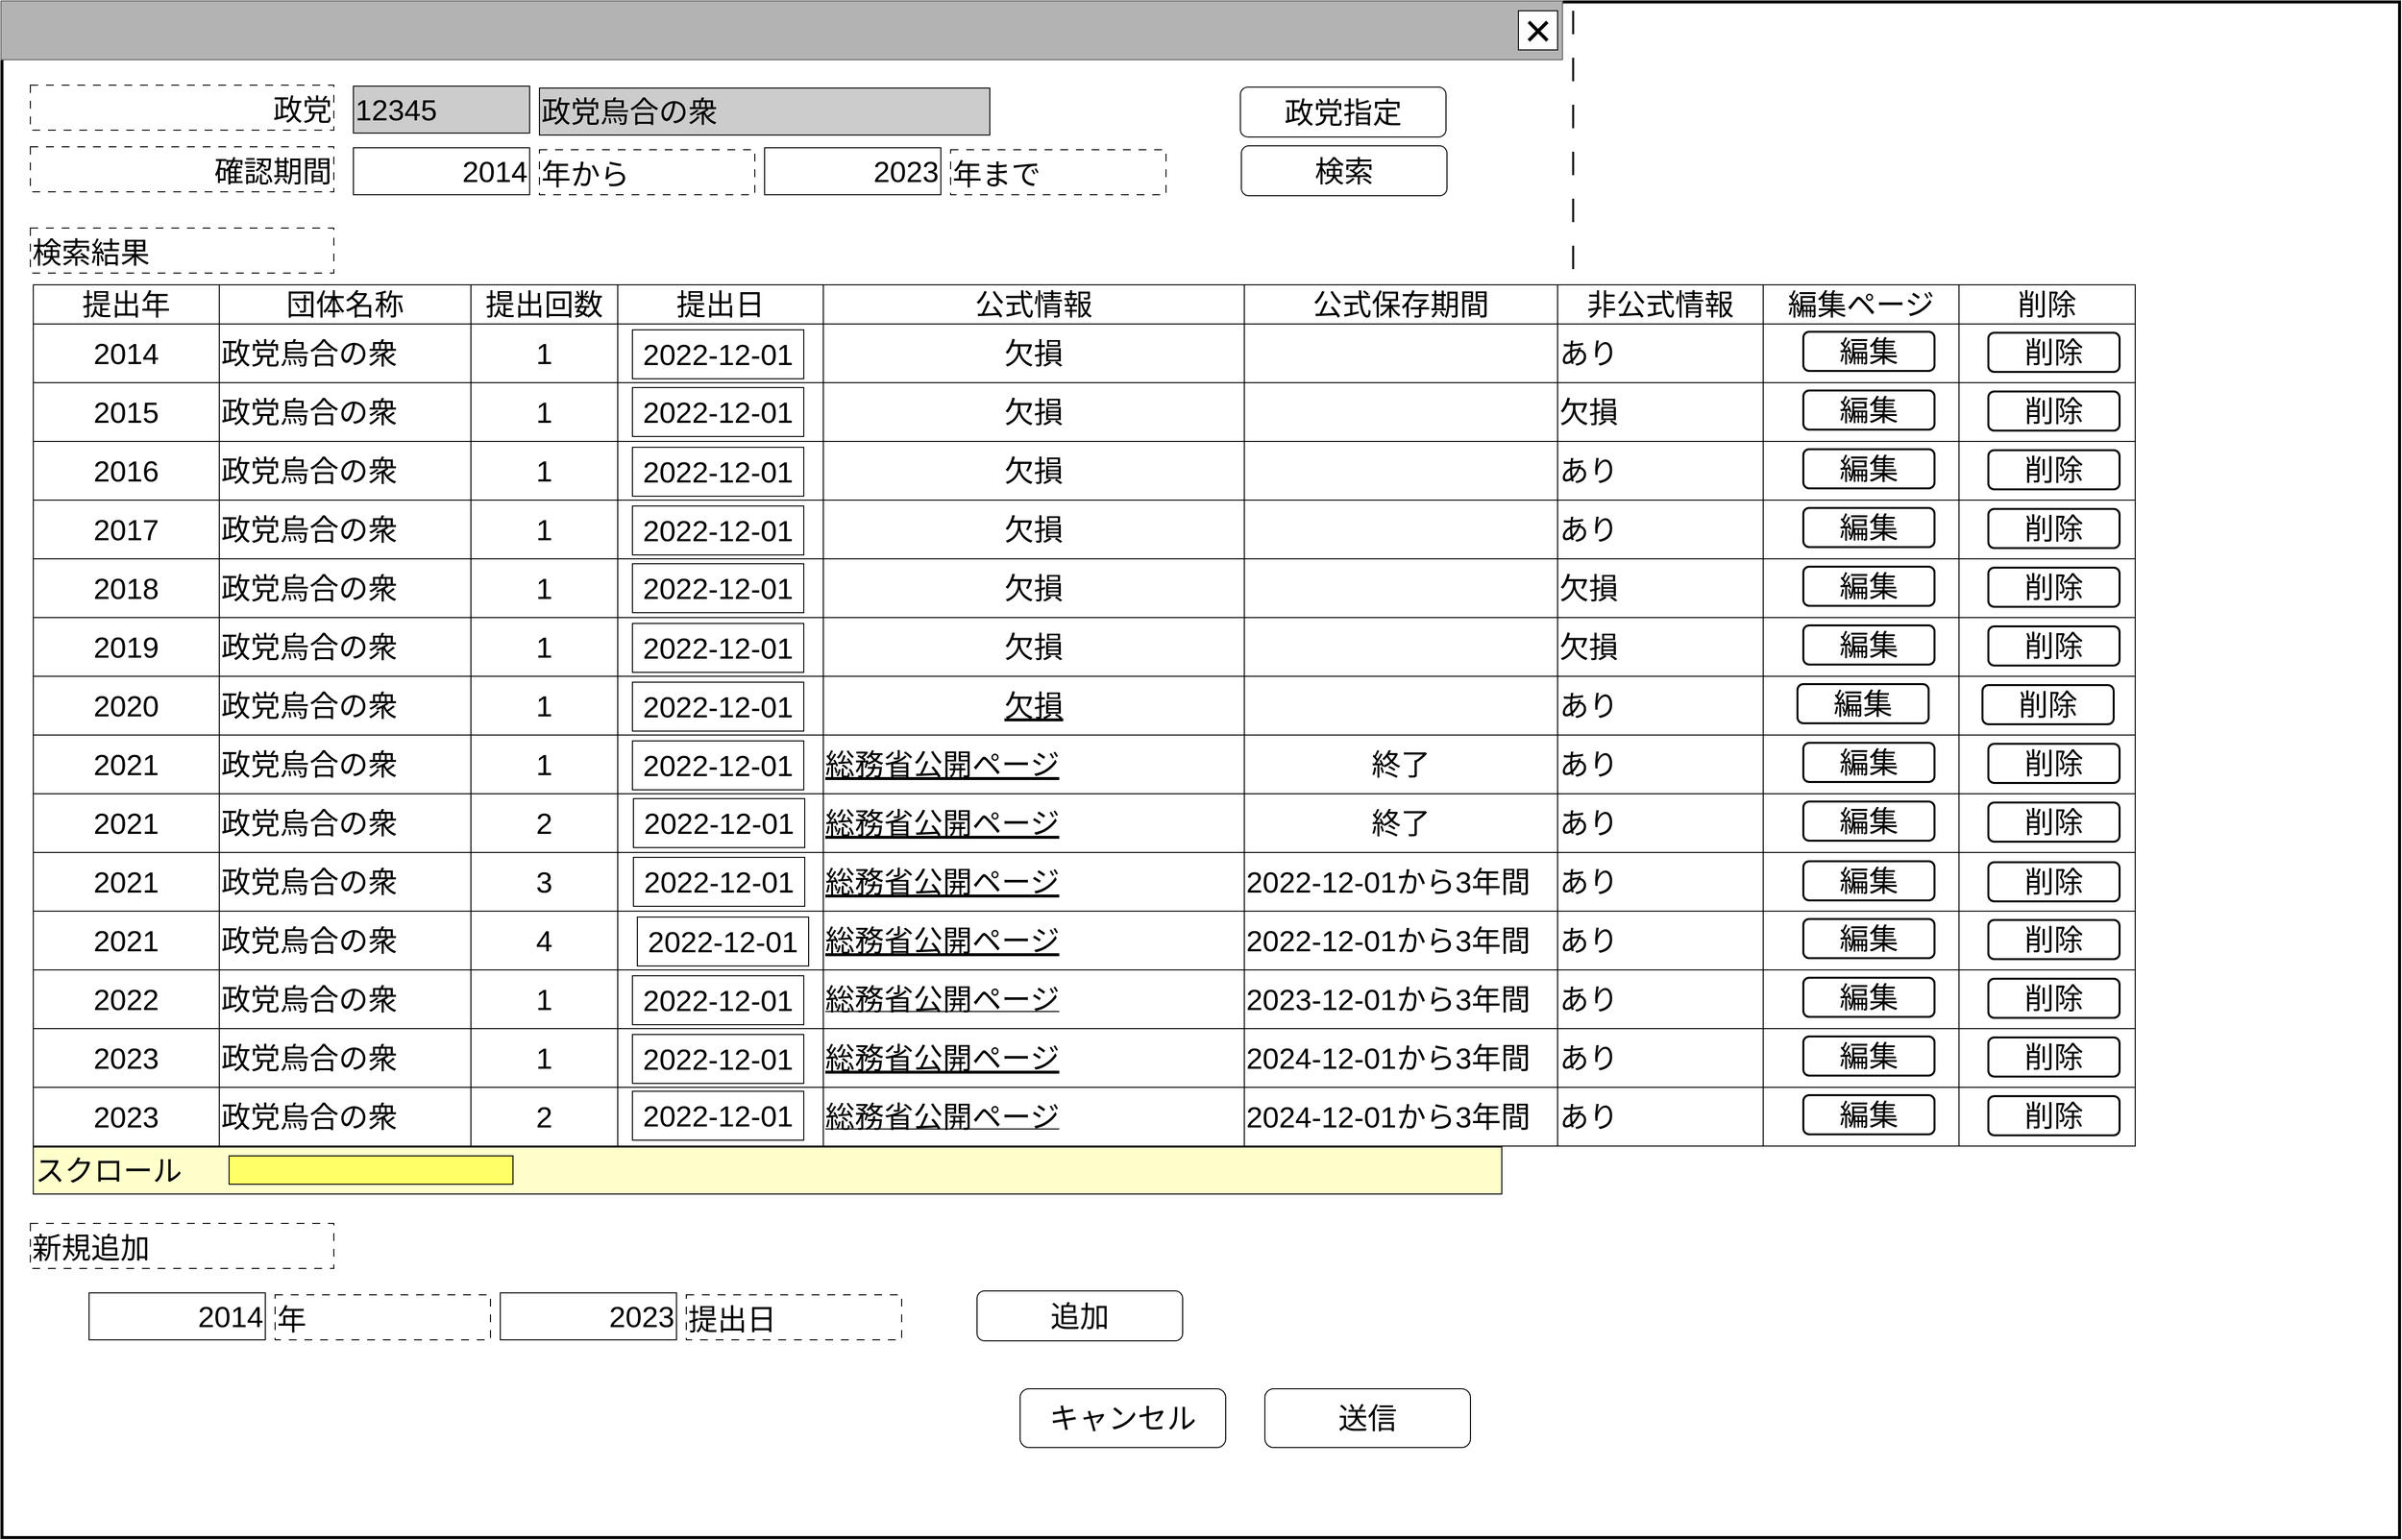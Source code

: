 <mxfile version="24.6.4" type="device">
  <diagram name="ページ1" id="LE8fIzdrHe0wcv1LTvfw">
    <mxGraphModel dx="1500" dy="887" grid="1" gridSize="10" guides="1" tooltips="1" connect="1" arrows="1" fold="1" page="1" pageScale="1" pageWidth="1600" pageHeight="1200" math="0" shadow="0">
      <root>
        <mxCell id="0" />
        <mxCell id="cFaB45KztUIKXS-_cTrr-4" value="背景" style="locked=1;" parent="0" visible="0" />
        <mxCell id="cFaB45KztUIKXS-_cTrr-5" value="" style="rounded=0;whiteSpace=wrap;html=1;strokeWidth=3;" parent="cFaB45KztUIKXS-_cTrr-4" vertex="1">
          <mxGeometry x="1" y="1" width="1595" height="1180" as="geometry" />
        </mxCell>
        <mxCell id="cFaB45KztUIKXS-_cTrr-6" value="" style="rounded=0;whiteSpace=wrap;html=1;fillColor=#B3B3B3;fontColor=#333333;strokeColor=#666666;" parent="cFaB45KztUIKXS-_cTrr-4" vertex="1">
          <mxGeometry width="1595" height="60" as="geometry" />
        </mxCell>
        <mxCell id="cFaB45KztUIKXS-_cTrr-7" value="&lt;font style=&quot;font-size: 48px;&quot;&gt;×&lt;/font&gt;" style="rounded=0;whiteSpace=wrap;html=1;" parent="cFaB45KztUIKXS-_cTrr-4" vertex="1">
          <mxGeometry x="1550" y="10" width="40" height="40" as="geometry" />
        </mxCell>
        <mxCell id="cFaB45KztUIKXS-_cTrr-8" value="" style="rounded=0;whiteSpace=wrap;html=1;" parent="cFaB45KztUIKXS-_cTrr-4" vertex="1">
          <mxGeometry x="830" y="670" width="120" height="60" as="geometry" />
        </mxCell>
        <mxCell id="cFaB45KztUIKXS-_cTrr-9" value="ウインドウ" style="locked=1;" parent="0" />
        <mxCell id="cFaB45KztUIKXS-_cTrr-10" value="" style="rounded=0;whiteSpace=wrap;html=1;strokeWidth=3;" parent="cFaB45KztUIKXS-_cTrr-9" vertex="1">
          <mxGeometry x="1" y="1" width="2449" height="1569" as="geometry" />
        </mxCell>
        <mxCell id="cFaB45KztUIKXS-_cTrr-11" value="" style="rounded=0;whiteSpace=wrap;html=1;fillColor=#B3B3B3;fontColor=#333333;strokeColor=#666666;" parent="cFaB45KztUIKXS-_cTrr-9" vertex="1">
          <mxGeometry width="1595" height="60" as="geometry" />
        </mxCell>
        <mxCell id="cFaB45KztUIKXS-_cTrr-12" value="&lt;font style=&quot;font-size: 48px;&quot;&gt;×&lt;/font&gt;" style="rounded=0;whiteSpace=wrap;html=1;" parent="cFaB45KztUIKXS-_cTrr-9" vertex="1">
          <mxGeometry x="1550" y="10" width="40" height="40" as="geometry" />
        </mxCell>
        <mxCell id="X2qYtOgRWUH-pQ-nCUiT-1" value="" style="line;strokeWidth=2;direction=south;html=1;dashed=1;dashPattern=12 12;" parent="cFaB45KztUIKXS-_cTrr-9" vertex="1">
          <mxGeometry x="1600" y="10" width="11.76" height="1090" as="geometry" />
        </mxCell>
        <mxCell id="cFaB45KztUIKXS-_cTrr-14" value="名称未設定レイヤ" style="" parent="0" />
        <mxCell id="kxWkAaZomFuKM2yIZcbC-56" value="" style="shape=table;startSize=0;container=1;collapsible=0;childLayout=tableLayout;fontSize=16;" parent="cFaB45KztUIKXS-_cTrr-14" vertex="1">
          <mxGeometry x="33" y="290" width="2147" height="880" as="geometry" />
        </mxCell>
        <mxCell id="kxWkAaZomFuKM2yIZcbC-57" value="" style="shape=tableRow;horizontal=0;startSize=0;swimlaneHead=0;swimlaneBody=0;strokeColor=inherit;top=0;left=0;bottom=0;right=0;collapsible=0;dropTarget=0;fillColor=none;points=[[0,0.5],[1,0.5]];portConstraint=eastwest;fontSize=16;" parent="kxWkAaZomFuKM2yIZcbC-56" vertex="1">
          <mxGeometry width="2147" height="40" as="geometry" />
        </mxCell>
        <mxCell id="auQGhdGy_nrCcuV3ys4A-0" value="&lt;font style=&quot;font-size: 30px;&quot;&gt;提出年&lt;/font&gt;" style="shape=partialRectangle;html=1;whiteSpace=wrap;connectable=0;strokeColor=inherit;overflow=hidden;fillColor=none;top=0;left=0;bottom=0;right=0;pointerEvents=1;fontSize=16;" parent="kxWkAaZomFuKM2yIZcbC-57" vertex="1">
          <mxGeometry width="190" height="40" as="geometry">
            <mxRectangle width="190" height="40" as="alternateBounds" />
          </mxGeometry>
        </mxCell>
        <mxCell id="auQGhdGy_nrCcuV3ys4A-6" value="&lt;font style=&quot;font-size: 30px;&quot;&gt;団体名称&lt;/font&gt;" style="shape=partialRectangle;html=1;whiteSpace=wrap;connectable=0;strokeColor=inherit;overflow=hidden;fillColor=none;top=0;left=0;bottom=0;right=0;pointerEvents=1;fontSize=16;" parent="kxWkAaZomFuKM2yIZcbC-57" vertex="1">
          <mxGeometry x="190" width="257" height="40" as="geometry">
            <mxRectangle width="257" height="40" as="alternateBounds" />
          </mxGeometry>
        </mxCell>
        <mxCell id="jg2MIfzhhFmE0y6_k9qZ-0" value="&lt;font style=&quot;font-size: 30px;&quot;&gt;提出回数&lt;/font&gt;" style="shape=partialRectangle;html=1;whiteSpace=wrap;connectable=0;strokeColor=inherit;overflow=hidden;fillColor=none;top=0;left=0;bottom=0;right=0;pointerEvents=1;fontSize=16;" parent="kxWkAaZomFuKM2yIZcbC-57" vertex="1">
          <mxGeometry x="447" width="150" height="40" as="geometry">
            <mxRectangle width="150" height="40" as="alternateBounds" />
          </mxGeometry>
        </mxCell>
        <mxCell id="cdmeLEnnqN9o7mxTk7t2-17" value="&lt;font style=&quot;font-size: 30px;&quot;&gt;提出日&lt;/font&gt;" style="shape=partialRectangle;html=1;whiteSpace=wrap;connectable=0;strokeColor=inherit;overflow=hidden;fillColor=none;top=0;left=0;bottom=0;right=0;pointerEvents=1;fontSize=16;" parent="kxWkAaZomFuKM2yIZcbC-57" vertex="1">
          <mxGeometry x="597" width="210" height="40" as="geometry">
            <mxRectangle width="210" height="40" as="alternateBounds" />
          </mxGeometry>
        </mxCell>
        <mxCell id="kxWkAaZomFuKM2yIZcbC-60" value="&lt;font style=&quot;font-size: 30px;&quot;&gt;公式情報&lt;/font&gt;" style="shape=partialRectangle;html=1;whiteSpace=wrap;connectable=0;strokeColor=inherit;overflow=hidden;fillColor=none;top=0;left=0;bottom=0;right=0;pointerEvents=1;fontSize=16;" parent="kxWkAaZomFuKM2yIZcbC-57" vertex="1">
          <mxGeometry x="807" width="430" height="40" as="geometry">
            <mxRectangle width="430" height="40" as="alternateBounds" />
          </mxGeometry>
        </mxCell>
        <mxCell id="MaUud2tb9p-aUOcpimnH-0" value="&lt;font style=&quot;font-size: 30px;&quot;&gt;公式保存期間&lt;/font&gt;" style="shape=partialRectangle;html=1;whiteSpace=wrap;connectable=0;strokeColor=inherit;overflow=hidden;fillColor=none;top=0;left=0;bottom=0;right=0;pointerEvents=1;fontSize=16;" parent="kxWkAaZomFuKM2yIZcbC-57" vertex="1">
          <mxGeometry x="1237" width="320" height="40" as="geometry">
            <mxRectangle width="320" height="40" as="alternateBounds" />
          </mxGeometry>
        </mxCell>
        <mxCell id="kxWkAaZomFuKM2yIZcbC-61" value="&lt;font style=&quot;font-size: 30px;&quot;&gt;非公式情報&lt;/font&gt;" style="shape=partialRectangle;html=1;whiteSpace=wrap;connectable=0;strokeColor=inherit;overflow=hidden;fillColor=none;top=0;left=0;bottom=0;right=0;pointerEvents=1;fontSize=16;" parent="kxWkAaZomFuKM2yIZcbC-57" vertex="1">
          <mxGeometry x="1557" width="210" height="40" as="geometry">
            <mxRectangle width="210" height="40" as="alternateBounds" />
          </mxGeometry>
        </mxCell>
        <mxCell id="q8olOJjRKVJC9K0-2pQM-0" value="&lt;span style=&quot;font-size: 30px;&quot;&gt;編集ページ&lt;/span&gt;" style="shape=partialRectangle;html=1;whiteSpace=wrap;connectable=0;strokeColor=inherit;overflow=hidden;fillColor=none;top=0;left=0;bottom=0;right=0;pointerEvents=1;fontSize=16;" parent="kxWkAaZomFuKM2yIZcbC-57" vertex="1">
          <mxGeometry x="1767" width="200" height="40" as="geometry">
            <mxRectangle width="200" height="40" as="alternateBounds" />
          </mxGeometry>
        </mxCell>
        <mxCell id="q8olOJjRKVJC9K0-2pQM-15" value="&lt;span style=&quot;font-size: 30px;&quot;&gt;削除&lt;/span&gt;" style="shape=partialRectangle;html=1;whiteSpace=wrap;connectable=0;strokeColor=inherit;overflow=hidden;fillColor=none;top=0;left=0;bottom=0;right=0;pointerEvents=1;fontSize=16;" parent="kxWkAaZomFuKM2yIZcbC-57" vertex="1">
          <mxGeometry x="1967" width="180" height="40" as="geometry">
            <mxRectangle width="180" height="40" as="alternateBounds" />
          </mxGeometry>
        </mxCell>
        <mxCell id="kxWkAaZomFuKM2yIZcbC-64" value="" style="shape=tableRow;horizontal=0;startSize=0;swimlaneHead=0;swimlaneBody=0;strokeColor=inherit;top=0;left=0;bottom=0;right=0;collapsible=0;dropTarget=0;fillColor=none;points=[[0,0.5],[1,0.5]];portConstraint=eastwest;fontSize=16;" parent="kxWkAaZomFuKM2yIZcbC-56" vertex="1">
          <mxGeometry y="40" width="2147" height="60" as="geometry" />
        </mxCell>
        <mxCell id="auQGhdGy_nrCcuV3ys4A-1" value="&lt;span style=&quot;font-size: 30px;&quot;&gt;2014&lt;/span&gt;" style="shape=partialRectangle;html=1;whiteSpace=wrap;connectable=0;strokeColor=inherit;overflow=hidden;fillColor=none;top=0;left=0;bottom=0;right=0;pointerEvents=1;fontSize=16;" parent="kxWkAaZomFuKM2yIZcbC-64" vertex="1">
          <mxGeometry width="190" height="60" as="geometry">
            <mxRectangle width="190" height="60" as="alternateBounds" />
          </mxGeometry>
        </mxCell>
        <mxCell id="auQGhdGy_nrCcuV3ys4A-7" value="&lt;span style=&quot;font-size: 30px;&quot;&gt;政党烏合の衆&lt;/span&gt;" style="shape=partialRectangle;html=1;whiteSpace=wrap;connectable=0;strokeColor=inherit;overflow=hidden;fillColor=none;top=0;left=0;bottom=0;right=0;pointerEvents=1;fontSize=16;align=left;" parent="kxWkAaZomFuKM2yIZcbC-64" vertex="1">
          <mxGeometry x="190" width="257" height="60" as="geometry">
            <mxRectangle width="257" height="60" as="alternateBounds" />
          </mxGeometry>
        </mxCell>
        <mxCell id="jg2MIfzhhFmE0y6_k9qZ-1" value="&lt;span style=&quot;color: rgb(0, 0, 0); font-family: Helvetica; font-size: 30px; font-style: normal; font-variant-ligatures: normal; font-variant-caps: normal; font-weight: 400; letter-spacing: normal; orphans: 2; text-align: center; text-indent: 0px; text-transform: none; widows: 2; word-spacing: 0px; -webkit-text-stroke-width: 0px; white-space: normal; background-color: rgb(251, 251, 251); text-decoration-thickness: initial; text-decoration-style: initial; text-decoration-color: initial; display: inline !important; float: none;&quot;&gt;1&lt;/span&gt;" style="shape=partialRectangle;html=1;whiteSpace=wrap;connectable=0;strokeColor=inherit;overflow=hidden;fillColor=none;top=0;left=0;bottom=0;right=0;pointerEvents=1;fontSize=16;" parent="kxWkAaZomFuKM2yIZcbC-64" vertex="1">
          <mxGeometry x="447" width="150" height="60" as="geometry">
            <mxRectangle width="150" height="60" as="alternateBounds" />
          </mxGeometry>
        </mxCell>
        <mxCell id="cdmeLEnnqN9o7mxTk7t2-18" value="&lt;span style=&quot;font-size: 30px;&quot;&gt;2022-12-01&lt;/span&gt;" style="shape=partialRectangle;html=1;whiteSpace=wrap;connectable=0;strokeColor=inherit;overflow=hidden;fillColor=none;top=0;left=0;bottom=0;right=0;pointerEvents=1;fontSize=16;" parent="kxWkAaZomFuKM2yIZcbC-64" vertex="1">
          <mxGeometry x="597" width="210" height="60" as="geometry">
            <mxRectangle width="210" height="60" as="alternateBounds" />
          </mxGeometry>
        </mxCell>
        <mxCell id="kxWkAaZomFuKM2yIZcbC-67" value="&lt;span style=&quot;font-size: 30px; text-align: left;&quot;&gt;欠損&lt;/span&gt;" style="shape=partialRectangle;html=1;whiteSpace=wrap;connectable=0;strokeColor=inherit;overflow=hidden;fillColor=none;top=0;left=0;bottom=0;right=0;pointerEvents=1;fontSize=16;" parent="kxWkAaZomFuKM2yIZcbC-64" vertex="1">
          <mxGeometry x="807" width="430" height="60" as="geometry">
            <mxRectangle width="430" height="60" as="alternateBounds" />
          </mxGeometry>
        </mxCell>
        <mxCell id="MaUud2tb9p-aUOcpimnH-1" style="shape=partialRectangle;html=1;whiteSpace=wrap;connectable=0;strokeColor=inherit;overflow=hidden;fillColor=none;top=0;left=0;bottom=0;right=0;pointerEvents=1;fontSize=16;align=left;" parent="kxWkAaZomFuKM2yIZcbC-64" vertex="1">
          <mxGeometry x="1237" width="320" height="60" as="geometry">
            <mxRectangle width="320" height="60" as="alternateBounds" />
          </mxGeometry>
        </mxCell>
        <mxCell id="kxWkAaZomFuKM2yIZcbC-68" value="&lt;span style=&quot;font-size: 30px;&quot;&gt;あり&lt;/span&gt;" style="shape=partialRectangle;html=1;whiteSpace=wrap;connectable=0;strokeColor=inherit;overflow=hidden;fillColor=none;top=0;left=0;bottom=0;right=0;pointerEvents=1;fontSize=16;align=left;" parent="kxWkAaZomFuKM2yIZcbC-64" vertex="1">
          <mxGeometry x="1557" width="210" height="60" as="geometry">
            <mxRectangle width="210" height="60" as="alternateBounds" />
          </mxGeometry>
        </mxCell>
        <mxCell id="q8olOJjRKVJC9K0-2pQM-1" style="shape=partialRectangle;html=1;whiteSpace=wrap;connectable=0;strokeColor=inherit;overflow=hidden;fillColor=none;top=0;left=0;bottom=0;right=0;pointerEvents=1;fontSize=16;align=left;" parent="kxWkAaZomFuKM2yIZcbC-64" vertex="1">
          <mxGeometry x="1767" width="200" height="60" as="geometry">
            <mxRectangle width="200" height="60" as="alternateBounds" />
          </mxGeometry>
        </mxCell>
        <mxCell id="q8olOJjRKVJC9K0-2pQM-16" style="shape=partialRectangle;html=1;whiteSpace=wrap;connectable=0;strokeColor=inherit;overflow=hidden;fillColor=none;top=0;left=0;bottom=0;right=0;pointerEvents=1;fontSize=16;align=left;" parent="kxWkAaZomFuKM2yIZcbC-64" vertex="1">
          <mxGeometry x="1967" width="180" height="60" as="geometry">
            <mxRectangle width="180" height="60" as="alternateBounds" />
          </mxGeometry>
        </mxCell>
        <mxCell id="kxWkAaZomFuKM2yIZcbC-71" value="" style="shape=tableRow;horizontal=0;startSize=0;swimlaneHead=0;swimlaneBody=0;strokeColor=inherit;top=0;left=0;bottom=0;right=0;collapsible=0;dropTarget=0;fillColor=none;points=[[0,0.5],[1,0.5]];portConstraint=eastwest;fontSize=16;align=left;" parent="kxWkAaZomFuKM2yIZcbC-56" vertex="1">
          <mxGeometry y="100" width="2147" height="60" as="geometry" />
        </mxCell>
        <mxCell id="auQGhdGy_nrCcuV3ys4A-2" value="&lt;span style=&quot;font-size: 30px;&quot;&gt;2015&lt;/span&gt;" style="shape=partialRectangle;html=1;whiteSpace=wrap;connectable=0;strokeColor=inherit;overflow=hidden;fillColor=none;top=0;left=0;bottom=0;right=0;pointerEvents=1;fontSize=16;" parent="kxWkAaZomFuKM2yIZcbC-71" vertex="1">
          <mxGeometry width="190" height="60" as="geometry">
            <mxRectangle width="190" height="60" as="alternateBounds" />
          </mxGeometry>
        </mxCell>
        <mxCell id="auQGhdGy_nrCcuV3ys4A-8" value="&lt;font style=&quot;font-size: 30px;&quot;&gt;政党烏合の衆&lt;br&gt;&lt;/font&gt;" style="shape=partialRectangle;html=1;whiteSpace=wrap;connectable=0;strokeColor=inherit;overflow=hidden;fillColor=none;top=0;left=0;bottom=0;right=0;pointerEvents=1;fontSize=16;align=left;" parent="kxWkAaZomFuKM2yIZcbC-71" vertex="1">
          <mxGeometry x="190" width="257" height="60" as="geometry">
            <mxRectangle width="257" height="60" as="alternateBounds" />
          </mxGeometry>
        </mxCell>
        <mxCell id="jg2MIfzhhFmE0y6_k9qZ-2" value="&lt;span style=&quot;font-size: 30px;&quot;&gt;1&lt;/span&gt;" style="shape=partialRectangle;html=1;whiteSpace=wrap;connectable=0;strokeColor=inherit;overflow=hidden;fillColor=none;top=0;left=0;bottom=0;right=0;pointerEvents=1;fontSize=16;" parent="kxWkAaZomFuKM2yIZcbC-71" vertex="1">
          <mxGeometry x="447" width="150" height="60" as="geometry">
            <mxRectangle width="150" height="60" as="alternateBounds" />
          </mxGeometry>
        </mxCell>
        <mxCell id="cdmeLEnnqN9o7mxTk7t2-19" value="&lt;span style=&quot;font-size: 30px;&quot;&gt;2022-12-01&lt;/span&gt;" style="shape=partialRectangle;html=1;whiteSpace=wrap;connectable=0;strokeColor=inherit;overflow=hidden;fillColor=none;top=0;left=0;bottom=0;right=0;pointerEvents=1;fontSize=16;" parent="kxWkAaZomFuKM2yIZcbC-71" vertex="1">
          <mxGeometry x="597" width="210" height="60" as="geometry">
            <mxRectangle width="210" height="60" as="alternateBounds" />
          </mxGeometry>
        </mxCell>
        <mxCell id="kxWkAaZomFuKM2yIZcbC-74" value="&lt;span style=&quot;font-size: 30px; text-align: left;&quot;&gt;欠損&lt;/span&gt;" style="shape=partialRectangle;html=1;whiteSpace=wrap;connectable=0;strokeColor=inherit;overflow=hidden;fillColor=none;top=0;left=0;bottom=0;right=0;pointerEvents=1;fontSize=16;" parent="kxWkAaZomFuKM2yIZcbC-71" vertex="1">
          <mxGeometry x="807" width="430" height="60" as="geometry">
            <mxRectangle width="430" height="60" as="alternateBounds" />
          </mxGeometry>
        </mxCell>
        <mxCell id="MaUud2tb9p-aUOcpimnH-2" style="shape=partialRectangle;html=1;whiteSpace=wrap;connectable=0;strokeColor=inherit;overflow=hidden;fillColor=none;top=0;left=0;bottom=0;right=0;pointerEvents=1;fontSize=16;align=left;" parent="kxWkAaZomFuKM2yIZcbC-71" vertex="1">
          <mxGeometry x="1237" width="320" height="60" as="geometry">
            <mxRectangle width="320" height="60" as="alternateBounds" />
          </mxGeometry>
        </mxCell>
        <mxCell id="kxWkAaZomFuKM2yIZcbC-75" value="&lt;font style=&quot;font-size: 30px;&quot;&gt;欠損&lt;/font&gt;" style="shape=partialRectangle;html=1;whiteSpace=wrap;connectable=0;strokeColor=inherit;overflow=hidden;fillColor=none;top=0;left=0;bottom=0;right=0;pointerEvents=1;fontSize=16;align=left;" parent="kxWkAaZomFuKM2yIZcbC-71" vertex="1">
          <mxGeometry x="1557" width="210" height="60" as="geometry">
            <mxRectangle width="210" height="60" as="alternateBounds" />
          </mxGeometry>
        </mxCell>
        <mxCell id="q8olOJjRKVJC9K0-2pQM-2" style="shape=partialRectangle;html=1;whiteSpace=wrap;connectable=0;strokeColor=inherit;overflow=hidden;fillColor=none;top=0;left=0;bottom=0;right=0;pointerEvents=1;fontSize=16;align=left;" parent="kxWkAaZomFuKM2yIZcbC-71" vertex="1">
          <mxGeometry x="1767" width="200" height="60" as="geometry">
            <mxRectangle width="200" height="60" as="alternateBounds" />
          </mxGeometry>
        </mxCell>
        <mxCell id="q8olOJjRKVJC9K0-2pQM-17" style="shape=partialRectangle;html=1;whiteSpace=wrap;connectable=0;strokeColor=inherit;overflow=hidden;fillColor=none;top=0;left=0;bottom=0;right=0;pointerEvents=1;fontSize=16;align=left;" parent="kxWkAaZomFuKM2yIZcbC-71" vertex="1">
          <mxGeometry x="1967" width="180" height="60" as="geometry">
            <mxRectangle width="180" height="60" as="alternateBounds" />
          </mxGeometry>
        </mxCell>
        <mxCell id="kxWkAaZomFuKM2yIZcbC-78" style="shape=tableRow;horizontal=0;startSize=0;swimlaneHead=0;swimlaneBody=0;strokeColor=inherit;top=0;left=0;bottom=0;right=0;collapsible=0;dropTarget=0;fillColor=none;points=[[0,0.5],[1,0.5]];portConstraint=eastwest;fontSize=16;" parent="kxWkAaZomFuKM2yIZcbC-56" vertex="1">
          <mxGeometry y="160" width="2147" height="60" as="geometry" />
        </mxCell>
        <mxCell id="auQGhdGy_nrCcuV3ys4A-3" value="&lt;span style=&quot;font-size: 30px;&quot;&gt;2016&lt;/span&gt;" style="shape=partialRectangle;html=1;whiteSpace=wrap;connectable=0;strokeColor=inherit;overflow=hidden;fillColor=none;top=0;left=0;bottom=0;right=0;pointerEvents=1;fontSize=16;" parent="kxWkAaZomFuKM2yIZcbC-78" vertex="1">
          <mxGeometry width="190" height="60" as="geometry">
            <mxRectangle width="190" height="60" as="alternateBounds" />
          </mxGeometry>
        </mxCell>
        <mxCell id="auQGhdGy_nrCcuV3ys4A-9" value="&lt;font style=&quot;font-size: 30px;&quot;&gt;政党烏合の衆&lt;br&gt;&lt;/font&gt;" style="shape=partialRectangle;html=1;whiteSpace=wrap;connectable=0;strokeColor=inherit;overflow=hidden;fillColor=none;top=0;left=0;bottom=0;right=0;pointerEvents=1;fontSize=16;align=left;" parent="kxWkAaZomFuKM2yIZcbC-78" vertex="1">
          <mxGeometry x="190" width="257" height="60" as="geometry">
            <mxRectangle width="257" height="60" as="alternateBounds" />
          </mxGeometry>
        </mxCell>
        <mxCell id="jg2MIfzhhFmE0y6_k9qZ-3" value="&lt;span style=&quot;font-size: 30px;&quot;&gt;1&lt;/span&gt;" style="shape=partialRectangle;html=1;whiteSpace=wrap;connectable=0;strokeColor=inherit;overflow=hidden;fillColor=none;top=0;left=0;bottom=0;right=0;pointerEvents=1;fontSize=16;" parent="kxWkAaZomFuKM2yIZcbC-78" vertex="1">
          <mxGeometry x="447" width="150" height="60" as="geometry">
            <mxRectangle width="150" height="60" as="alternateBounds" />
          </mxGeometry>
        </mxCell>
        <mxCell id="cdmeLEnnqN9o7mxTk7t2-20" value="&lt;span style=&quot;font-size: 30px;&quot;&gt;2022-12-01&lt;/span&gt;" style="shape=partialRectangle;html=1;whiteSpace=wrap;connectable=0;strokeColor=inherit;overflow=hidden;fillColor=none;top=0;left=0;bottom=0;right=0;pointerEvents=1;fontSize=16;" parent="kxWkAaZomFuKM2yIZcbC-78" vertex="1">
          <mxGeometry x="597" width="210" height="60" as="geometry">
            <mxRectangle width="210" height="60" as="alternateBounds" />
          </mxGeometry>
        </mxCell>
        <mxCell id="kxWkAaZomFuKM2yIZcbC-81" value="&lt;span style=&quot;font-size: 30px; text-align: left;&quot;&gt;欠損&lt;/span&gt;" style="shape=partialRectangle;html=1;whiteSpace=wrap;connectable=0;strokeColor=inherit;overflow=hidden;fillColor=none;top=0;left=0;bottom=0;right=0;pointerEvents=1;fontSize=16;" parent="kxWkAaZomFuKM2yIZcbC-78" vertex="1">
          <mxGeometry x="807" width="430" height="60" as="geometry">
            <mxRectangle width="430" height="60" as="alternateBounds" />
          </mxGeometry>
        </mxCell>
        <mxCell id="MaUud2tb9p-aUOcpimnH-3" style="shape=partialRectangle;html=1;whiteSpace=wrap;connectable=0;strokeColor=inherit;overflow=hidden;fillColor=none;top=0;left=0;bottom=0;right=0;pointerEvents=1;fontSize=16;align=left;" parent="kxWkAaZomFuKM2yIZcbC-78" vertex="1">
          <mxGeometry x="1237" width="320" height="60" as="geometry">
            <mxRectangle width="320" height="60" as="alternateBounds" />
          </mxGeometry>
        </mxCell>
        <mxCell id="kxWkAaZomFuKM2yIZcbC-82" value="&lt;span style=&quot;font-size: 30px;&quot;&gt;あり&lt;/span&gt;" style="shape=partialRectangle;html=1;whiteSpace=wrap;connectable=0;strokeColor=inherit;overflow=hidden;fillColor=none;top=0;left=0;bottom=0;right=0;pointerEvents=1;fontSize=16;align=left;" parent="kxWkAaZomFuKM2yIZcbC-78" vertex="1">
          <mxGeometry x="1557" width="210" height="60" as="geometry">
            <mxRectangle width="210" height="60" as="alternateBounds" />
          </mxGeometry>
        </mxCell>
        <mxCell id="q8olOJjRKVJC9K0-2pQM-3" style="shape=partialRectangle;html=1;whiteSpace=wrap;connectable=0;strokeColor=inherit;overflow=hidden;fillColor=none;top=0;left=0;bottom=0;right=0;pointerEvents=1;fontSize=16;align=left;" parent="kxWkAaZomFuKM2yIZcbC-78" vertex="1">
          <mxGeometry x="1767" width="200" height="60" as="geometry">
            <mxRectangle width="200" height="60" as="alternateBounds" />
          </mxGeometry>
        </mxCell>
        <mxCell id="q8olOJjRKVJC9K0-2pQM-18" style="shape=partialRectangle;html=1;whiteSpace=wrap;connectable=0;strokeColor=inherit;overflow=hidden;fillColor=none;top=0;left=0;bottom=0;right=0;pointerEvents=1;fontSize=16;align=left;" parent="kxWkAaZomFuKM2yIZcbC-78" vertex="1">
          <mxGeometry x="1967" width="180" height="60" as="geometry">
            <mxRectangle width="180" height="60" as="alternateBounds" />
          </mxGeometry>
        </mxCell>
        <mxCell id="kxWkAaZomFuKM2yIZcbC-85" style="shape=tableRow;horizontal=0;startSize=0;swimlaneHead=0;swimlaneBody=0;strokeColor=inherit;top=0;left=0;bottom=0;right=0;collapsible=0;dropTarget=0;fillColor=none;points=[[0,0.5],[1,0.5]];portConstraint=eastwest;fontSize=16;" parent="kxWkAaZomFuKM2yIZcbC-56" vertex="1">
          <mxGeometry y="220" width="2147" height="60" as="geometry" />
        </mxCell>
        <mxCell id="auQGhdGy_nrCcuV3ys4A-4" value="&lt;span style=&quot;font-size: 30px;&quot;&gt;2017&lt;/span&gt;" style="shape=partialRectangle;html=1;whiteSpace=wrap;connectable=0;strokeColor=inherit;overflow=hidden;fillColor=none;top=0;left=0;bottom=0;right=0;pointerEvents=1;fontSize=16;" parent="kxWkAaZomFuKM2yIZcbC-85" vertex="1">
          <mxGeometry width="190" height="60" as="geometry">
            <mxRectangle width="190" height="60" as="alternateBounds" />
          </mxGeometry>
        </mxCell>
        <mxCell id="auQGhdGy_nrCcuV3ys4A-10" value="&lt;span style=&quot;font-size: 30px;&quot;&gt;政党烏合の衆&lt;/span&gt;" style="shape=partialRectangle;html=1;whiteSpace=wrap;connectable=0;strokeColor=inherit;overflow=hidden;fillColor=none;top=0;left=0;bottom=0;right=0;pointerEvents=1;fontSize=16;align=left;" parent="kxWkAaZomFuKM2yIZcbC-85" vertex="1">
          <mxGeometry x="190" width="257" height="60" as="geometry">
            <mxRectangle width="257" height="60" as="alternateBounds" />
          </mxGeometry>
        </mxCell>
        <mxCell id="jg2MIfzhhFmE0y6_k9qZ-4" value="&lt;span style=&quot;font-size: 30px;&quot;&gt;1&lt;/span&gt;" style="shape=partialRectangle;html=1;whiteSpace=wrap;connectable=0;strokeColor=inherit;overflow=hidden;fillColor=none;top=0;left=0;bottom=0;right=0;pointerEvents=1;fontSize=16;" parent="kxWkAaZomFuKM2yIZcbC-85" vertex="1">
          <mxGeometry x="447" width="150" height="60" as="geometry">
            <mxRectangle width="150" height="60" as="alternateBounds" />
          </mxGeometry>
        </mxCell>
        <mxCell id="cdmeLEnnqN9o7mxTk7t2-21" value="&lt;span style=&quot;font-size: 30px;&quot;&gt;2022-12-01&lt;/span&gt;&lt;span style=&quot;font-size: 30px;&quot;&gt;&lt;br&gt;&lt;/span&gt;" style="shape=partialRectangle;html=1;whiteSpace=wrap;connectable=0;strokeColor=inherit;overflow=hidden;fillColor=none;top=0;left=0;bottom=0;right=0;pointerEvents=1;fontSize=16;" parent="kxWkAaZomFuKM2yIZcbC-85" vertex="1">
          <mxGeometry x="597" width="210" height="60" as="geometry">
            <mxRectangle width="210" height="60" as="alternateBounds" />
          </mxGeometry>
        </mxCell>
        <mxCell id="kxWkAaZomFuKM2yIZcbC-88" value="&lt;span style=&quot;font-size: 30px; text-align: left;&quot;&gt;欠損&lt;/span&gt;" style="shape=partialRectangle;html=1;whiteSpace=wrap;connectable=0;strokeColor=inherit;overflow=hidden;fillColor=none;top=0;left=0;bottom=0;right=0;pointerEvents=1;fontSize=16;" parent="kxWkAaZomFuKM2yIZcbC-85" vertex="1">
          <mxGeometry x="807" width="430" height="60" as="geometry">
            <mxRectangle width="430" height="60" as="alternateBounds" />
          </mxGeometry>
        </mxCell>
        <mxCell id="MaUud2tb9p-aUOcpimnH-4" style="shape=partialRectangle;html=1;whiteSpace=wrap;connectable=0;strokeColor=inherit;overflow=hidden;fillColor=none;top=0;left=0;bottom=0;right=0;pointerEvents=1;fontSize=16;align=left;" parent="kxWkAaZomFuKM2yIZcbC-85" vertex="1">
          <mxGeometry x="1237" width="320" height="60" as="geometry">
            <mxRectangle width="320" height="60" as="alternateBounds" />
          </mxGeometry>
        </mxCell>
        <mxCell id="kxWkAaZomFuKM2yIZcbC-89" value="&lt;div style=&quot;&quot;&gt;&lt;/div&gt;&lt;span style=&quot;font-size: 30px;&quot;&gt;あり&lt;/span&gt;&lt;span style=&quot;font-size: 30px;&quot;&gt;&lt;br&gt;&lt;/span&gt;" style="shape=partialRectangle;html=1;whiteSpace=wrap;connectable=0;strokeColor=inherit;overflow=hidden;fillColor=none;top=0;left=0;bottom=0;right=0;pointerEvents=1;fontSize=16;align=left;" parent="kxWkAaZomFuKM2yIZcbC-85" vertex="1">
          <mxGeometry x="1557" width="210" height="60" as="geometry">
            <mxRectangle width="210" height="60" as="alternateBounds" />
          </mxGeometry>
        </mxCell>
        <mxCell id="q8olOJjRKVJC9K0-2pQM-4" style="shape=partialRectangle;html=1;whiteSpace=wrap;connectable=0;strokeColor=inherit;overflow=hidden;fillColor=none;top=0;left=0;bottom=0;right=0;pointerEvents=1;fontSize=16;align=left;" parent="kxWkAaZomFuKM2yIZcbC-85" vertex="1">
          <mxGeometry x="1767" width="200" height="60" as="geometry">
            <mxRectangle width="200" height="60" as="alternateBounds" />
          </mxGeometry>
        </mxCell>
        <mxCell id="q8olOJjRKVJC9K0-2pQM-19" style="shape=partialRectangle;html=1;whiteSpace=wrap;connectable=0;strokeColor=inherit;overflow=hidden;fillColor=none;top=0;left=0;bottom=0;right=0;pointerEvents=1;fontSize=16;align=left;" parent="kxWkAaZomFuKM2yIZcbC-85" vertex="1">
          <mxGeometry x="1967" width="180" height="60" as="geometry">
            <mxRectangle width="180" height="60" as="alternateBounds" />
          </mxGeometry>
        </mxCell>
        <mxCell id="85k659dpWBTyzMiFjKNi-45" style="shape=tableRow;horizontal=0;startSize=0;swimlaneHead=0;swimlaneBody=0;strokeColor=inherit;top=0;left=0;bottom=0;right=0;collapsible=0;dropTarget=0;fillColor=none;points=[[0,0.5],[1,0.5]];portConstraint=eastwest;fontSize=16;" parent="kxWkAaZomFuKM2yIZcbC-56" vertex="1">
          <mxGeometry y="280" width="2147" height="60" as="geometry" />
        </mxCell>
        <mxCell id="85k659dpWBTyzMiFjKNi-47" value="&lt;span style=&quot;font-size: 30px;&quot;&gt;2018&lt;/span&gt;" style="shape=partialRectangle;html=1;whiteSpace=wrap;connectable=0;strokeColor=inherit;overflow=hidden;fillColor=none;top=0;left=0;bottom=0;right=0;pointerEvents=1;fontSize=16;" parent="85k659dpWBTyzMiFjKNi-45" vertex="1">
          <mxGeometry width="190" height="60" as="geometry">
            <mxRectangle width="190" height="60" as="alternateBounds" />
          </mxGeometry>
        </mxCell>
        <mxCell id="85k659dpWBTyzMiFjKNi-48" value="&lt;span style=&quot;font-size: 30px;&quot;&gt;政党烏合の衆&lt;/span&gt;" style="shape=partialRectangle;html=1;whiteSpace=wrap;connectable=0;strokeColor=inherit;overflow=hidden;fillColor=none;top=0;left=0;bottom=0;right=0;pointerEvents=1;fontSize=16;align=left;" parent="85k659dpWBTyzMiFjKNi-45" vertex="1">
          <mxGeometry x="190" width="257" height="60" as="geometry">
            <mxRectangle width="257" height="60" as="alternateBounds" />
          </mxGeometry>
        </mxCell>
        <mxCell id="jg2MIfzhhFmE0y6_k9qZ-5" value="&lt;span style=&quot;font-size: 30px;&quot;&gt;1&lt;/span&gt;" style="shape=partialRectangle;html=1;whiteSpace=wrap;connectable=0;strokeColor=inherit;overflow=hidden;fillColor=none;top=0;left=0;bottom=0;right=0;pointerEvents=1;fontSize=16;" parent="85k659dpWBTyzMiFjKNi-45" vertex="1">
          <mxGeometry x="447" width="150" height="60" as="geometry">
            <mxRectangle width="150" height="60" as="alternateBounds" />
          </mxGeometry>
        </mxCell>
        <mxCell id="85k659dpWBTyzMiFjKNi-49" value="&lt;span style=&quot;font-size: 30px;&quot;&gt;2022-12-01&lt;/span&gt;" style="shape=partialRectangle;html=1;whiteSpace=wrap;connectable=0;strokeColor=inherit;overflow=hidden;fillColor=none;top=0;left=0;bottom=0;right=0;pointerEvents=1;fontSize=16;" parent="85k659dpWBTyzMiFjKNi-45" vertex="1">
          <mxGeometry x="597" width="210" height="60" as="geometry">
            <mxRectangle width="210" height="60" as="alternateBounds" />
          </mxGeometry>
        </mxCell>
        <mxCell id="85k659dpWBTyzMiFjKNi-50" value="&lt;span style=&quot;font-size: 30px; text-align: left;&quot;&gt;欠損&lt;/span&gt;" style="shape=partialRectangle;html=1;whiteSpace=wrap;connectable=0;strokeColor=inherit;overflow=hidden;fillColor=none;top=0;left=0;bottom=0;right=0;pointerEvents=1;fontSize=16;" parent="85k659dpWBTyzMiFjKNi-45" vertex="1">
          <mxGeometry x="807" width="430" height="60" as="geometry">
            <mxRectangle width="430" height="60" as="alternateBounds" />
          </mxGeometry>
        </mxCell>
        <mxCell id="MaUud2tb9p-aUOcpimnH-5" style="shape=partialRectangle;html=1;whiteSpace=wrap;connectable=0;strokeColor=inherit;overflow=hidden;fillColor=none;top=0;left=0;bottom=0;right=0;pointerEvents=1;fontSize=16;align=left;" parent="85k659dpWBTyzMiFjKNi-45" vertex="1">
          <mxGeometry x="1237" width="320" height="60" as="geometry">
            <mxRectangle width="320" height="60" as="alternateBounds" />
          </mxGeometry>
        </mxCell>
        <mxCell id="85k659dpWBTyzMiFjKNi-51" value="&lt;span style=&quot;font-size: 30px;&quot;&gt;欠損&lt;/span&gt;" style="shape=partialRectangle;html=1;whiteSpace=wrap;connectable=0;strokeColor=inherit;overflow=hidden;fillColor=none;top=0;left=0;bottom=0;right=0;pointerEvents=1;fontSize=16;align=left;" parent="85k659dpWBTyzMiFjKNi-45" vertex="1">
          <mxGeometry x="1557" width="210" height="60" as="geometry">
            <mxRectangle width="210" height="60" as="alternateBounds" />
          </mxGeometry>
        </mxCell>
        <mxCell id="q8olOJjRKVJC9K0-2pQM-5" style="shape=partialRectangle;html=1;whiteSpace=wrap;connectable=0;strokeColor=inherit;overflow=hidden;fillColor=none;top=0;left=0;bottom=0;right=0;pointerEvents=1;fontSize=16;align=left;" parent="85k659dpWBTyzMiFjKNi-45" vertex="1">
          <mxGeometry x="1767" width="200" height="60" as="geometry">
            <mxRectangle width="200" height="60" as="alternateBounds" />
          </mxGeometry>
        </mxCell>
        <mxCell id="q8olOJjRKVJC9K0-2pQM-20" style="shape=partialRectangle;html=1;whiteSpace=wrap;connectable=0;strokeColor=inherit;overflow=hidden;fillColor=none;top=0;left=0;bottom=0;right=0;pointerEvents=1;fontSize=16;align=left;" parent="85k659dpWBTyzMiFjKNi-45" vertex="1">
          <mxGeometry x="1967" width="180" height="60" as="geometry">
            <mxRectangle width="180" height="60" as="alternateBounds" />
          </mxGeometry>
        </mxCell>
        <mxCell id="85k659dpWBTyzMiFjKNi-37" style="shape=tableRow;horizontal=0;startSize=0;swimlaneHead=0;swimlaneBody=0;strokeColor=inherit;top=0;left=0;bottom=0;right=0;collapsible=0;dropTarget=0;fillColor=none;points=[[0,0.5],[1,0.5]];portConstraint=eastwest;fontSize=16;" parent="kxWkAaZomFuKM2yIZcbC-56" vertex="1">
          <mxGeometry y="340" width="2147" height="60" as="geometry" />
        </mxCell>
        <mxCell id="85k659dpWBTyzMiFjKNi-39" value="&lt;span style=&quot;font-size: 30px;&quot;&gt;2019&lt;/span&gt;" style="shape=partialRectangle;html=1;whiteSpace=wrap;connectable=0;strokeColor=inherit;overflow=hidden;fillColor=none;top=0;left=0;bottom=0;right=0;pointerEvents=1;fontSize=16;" parent="85k659dpWBTyzMiFjKNi-37" vertex="1">
          <mxGeometry width="190" height="60" as="geometry">
            <mxRectangle width="190" height="60" as="alternateBounds" />
          </mxGeometry>
        </mxCell>
        <mxCell id="85k659dpWBTyzMiFjKNi-40" value="&lt;span style=&quot;font-size: 30px;&quot;&gt;政党烏合の衆&lt;/span&gt;" style="shape=partialRectangle;html=1;whiteSpace=wrap;connectable=0;strokeColor=inherit;overflow=hidden;fillColor=none;top=0;left=0;bottom=0;right=0;pointerEvents=1;fontSize=16;align=left;" parent="85k659dpWBTyzMiFjKNi-37" vertex="1">
          <mxGeometry x="190" width="257" height="60" as="geometry">
            <mxRectangle width="257" height="60" as="alternateBounds" />
          </mxGeometry>
        </mxCell>
        <mxCell id="jg2MIfzhhFmE0y6_k9qZ-6" value="&lt;span style=&quot;font-size: 30px;&quot;&gt;1&lt;/span&gt;" style="shape=partialRectangle;html=1;whiteSpace=wrap;connectable=0;strokeColor=inherit;overflow=hidden;fillColor=none;top=0;left=0;bottom=0;right=0;pointerEvents=1;fontSize=16;" parent="85k659dpWBTyzMiFjKNi-37" vertex="1">
          <mxGeometry x="447" width="150" height="60" as="geometry">
            <mxRectangle width="150" height="60" as="alternateBounds" />
          </mxGeometry>
        </mxCell>
        <mxCell id="85k659dpWBTyzMiFjKNi-41" value="&lt;span style=&quot;font-size: 30px;&quot;&gt;2022-12-01&lt;/span&gt;" style="shape=partialRectangle;html=1;whiteSpace=wrap;connectable=0;strokeColor=inherit;overflow=hidden;fillColor=none;top=0;left=0;bottom=0;right=0;pointerEvents=1;fontSize=16;" parent="85k659dpWBTyzMiFjKNi-37" vertex="1">
          <mxGeometry x="597" width="210" height="60" as="geometry">
            <mxRectangle width="210" height="60" as="alternateBounds" />
          </mxGeometry>
        </mxCell>
        <mxCell id="85k659dpWBTyzMiFjKNi-42" value="&lt;span style=&quot;text-align: left;&quot;&gt;欠損&lt;/span&gt;" style="shape=partialRectangle;html=1;whiteSpace=wrap;connectable=0;strokeColor=inherit;overflow=hidden;fillColor=none;top=0;left=0;bottom=0;right=0;pointerEvents=1;fontSize=30;" parent="85k659dpWBTyzMiFjKNi-37" vertex="1">
          <mxGeometry x="807" width="430" height="60" as="geometry">
            <mxRectangle width="430" height="60" as="alternateBounds" />
          </mxGeometry>
        </mxCell>
        <mxCell id="MaUud2tb9p-aUOcpimnH-6" style="shape=partialRectangle;html=1;whiteSpace=wrap;connectable=0;strokeColor=inherit;overflow=hidden;fillColor=none;top=0;left=0;bottom=0;right=0;pointerEvents=1;fontSize=16;align=left;" parent="85k659dpWBTyzMiFjKNi-37" vertex="1">
          <mxGeometry x="1237" width="320" height="60" as="geometry">
            <mxRectangle width="320" height="60" as="alternateBounds" />
          </mxGeometry>
        </mxCell>
        <mxCell id="85k659dpWBTyzMiFjKNi-43" value="&lt;span style=&quot;font-size: 30px;&quot;&gt;欠損&lt;/span&gt;" style="shape=partialRectangle;html=1;whiteSpace=wrap;connectable=0;strokeColor=inherit;overflow=hidden;fillColor=none;top=0;left=0;bottom=0;right=0;pointerEvents=1;fontSize=16;align=left;" parent="85k659dpWBTyzMiFjKNi-37" vertex="1">
          <mxGeometry x="1557" width="210" height="60" as="geometry">
            <mxRectangle width="210" height="60" as="alternateBounds" />
          </mxGeometry>
        </mxCell>
        <mxCell id="q8olOJjRKVJC9K0-2pQM-6" style="shape=partialRectangle;html=1;whiteSpace=wrap;connectable=0;strokeColor=inherit;overflow=hidden;fillColor=none;top=0;left=0;bottom=0;right=0;pointerEvents=1;fontSize=16;align=left;" parent="85k659dpWBTyzMiFjKNi-37" vertex="1">
          <mxGeometry x="1767" width="200" height="60" as="geometry">
            <mxRectangle width="200" height="60" as="alternateBounds" />
          </mxGeometry>
        </mxCell>
        <mxCell id="q8olOJjRKVJC9K0-2pQM-21" style="shape=partialRectangle;html=1;whiteSpace=wrap;connectable=0;strokeColor=inherit;overflow=hidden;fillColor=none;top=0;left=0;bottom=0;right=0;pointerEvents=1;fontSize=16;align=left;" parent="85k659dpWBTyzMiFjKNi-37" vertex="1">
          <mxGeometry x="1967" width="180" height="60" as="geometry">
            <mxRectangle width="180" height="60" as="alternateBounds" />
          </mxGeometry>
        </mxCell>
        <mxCell id="85k659dpWBTyzMiFjKNi-29" style="shape=tableRow;horizontal=0;startSize=0;swimlaneHead=0;swimlaneBody=0;strokeColor=inherit;top=0;left=0;bottom=0;right=0;collapsible=0;dropTarget=0;fillColor=none;points=[[0,0.5],[1,0.5]];portConstraint=eastwest;fontSize=16;" parent="kxWkAaZomFuKM2yIZcbC-56" vertex="1">
          <mxGeometry y="400" width="2147" height="60" as="geometry" />
        </mxCell>
        <mxCell id="85k659dpWBTyzMiFjKNi-31" value="&lt;span style=&quot;font-size: 30px;&quot;&gt;2020&lt;/span&gt;" style="shape=partialRectangle;html=1;whiteSpace=wrap;connectable=0;strokeColor=inherit;overflow=hidden;fillColor=none;top=0;left=0;bottom=0;right=0;pointerEvents=1;fontSize=16;" parent="85k659dpWBTyzMiFjKNi-29" vertex="1">
          <mxGeometry width="190" height="60" as="geometry">
            <mxRectangle width="190" height="60" as="alternateBounds" />
          </mxGeometry>
        </mxCell>
        <mxCell id="85k659dpWBTyzMiFjKNi-32" value="政党烏合の衆" style="shape=partialRectangle;html=1;whiteSpace=wrap;connectable=0;strokeColor=inherit;overflow=hidden;fillColor=none;top=0;left=0;bottom=0;right=0;pointerEvents=1;fontSize=30;align=left;" parent="85k659dpWBTyzMiFjKNi-29" vertex="1">
          <mxGeometry x="190" width="257" height="60" as="geometry">
            <mxRectangle width="257" height="60" as="alternateBounds" />
          </mxGeometry>
        </mxCell>
        <mxCell id="jg2MIfzhhFmE0y6_k9qZ-7" value="&lt;span style=&quot;font-size: 30px;&quot;&gt;1&lt;/span&gt;" style="shape=partialRectangle;html=1;whiteSpace=wrap;connectable=0;strokeColor=inherit;overflow=hidden;fillColor=none;top=0;left=0;bottom=0;right=0;pointerEvents=1;fontSize=16;" parent="85k659dpWBTyzMiFjKNi-29" vertex="1">
          <mxGeometry x="447" width="150" height="60" as="geometry">
            <mxRectangle width="150" height="60" as="alternateBounds" />
          </mxGeometry>
        </mxCell>
        <mxCell id="85k659dpWBTyzMiFjKNi-33" value="&lt;span style=&quot;font-size: 30px;&quot;&gt;2022-12-01&lt;/span&gt;" style="shape=partialRectangle;html=1;whiteSpace=wrap;connectable=0;strokeColor=inherit;overflow=hidden;fillColor=none;top=0;left=0;bottom=0;right=0;pointerEvents=1;fontSize=16;" parent="85k659dpWBTyzMiFjKNi-29" vertex="1">
          <mxGeometry x="597" width="210" height="60" as="geometry">
            <mxRectangle width="210" height="60" as="alternateBounds" />
          </mxGeometry>
        </mxCell>
        <mxCell id="85k659dpWBTyzMiFjKNi-34" value="&lt;span style=&quot;text-align: left;&quot;&gt;欠損&lt;/span&gt;" style="shape=partialRectangle;html=1;whiteSpace=wrap;connectable=0;strokeColor=inherit;overflow=hidden;fillColor=none;top=0;left=0;bottom=0;right=0;pointerEvents=1;fontSize=30;fontStyle=4" parent="85k659dpWBTyzMiFjKNi-29" vertex="1">
          <mxGeometry x="807" width="430" height="60" as="geometry">
            <mxRectangle width="430" height="60" as="alternateBounds" />
          </mxGeometry>
        </mxCell>
        <mxCell id="MaUud2tb9p-aUOcpimnH-7" style="shape=partialRectangle;html=1;whiteSpace=wrap;connectable=0;strokeColor=inherit;overflow=hidden;fillColor=none;top=0;left=0;bottom=0;right=0;pointerEvents=1;fontSize=16;align=left;" parent="85k659dpWBTyzMiFjKNi-29" vertex="1">
          <mxGeometry x="1237" width="320" height="60" as="geometry">
            <mxRectangle width="320" height="60" as="alternateBounds" />
          </mxGeometry>
        </mxCell>
        <mxCell id="85k659dpWBTyzMiFjKNi-35" value="&lt;span style=&quot;font-size: 30px;&quot;&gt;あり&lt;/span&gt;" style="shape=partialRectangle;html=1;whiteSpace=wrap;connectable=0;strokeColor=inherit;overflow=hidden;fillColor=none;top=0;left=0;bottom=0;right=0;pointerEvents=1;fontSize=16;align=left;" parent="85k659dpWBTyzMiFjKNi-29" vertex="1">
          <mxGeometry x="1557" width="210" height="60" as="geometry">
            <mxRectangle width="210" height="60" as="alternateBounds" />
          </mxGeometry>
        </mxCell>
        <mxCell id="q8olOJjRKVJC9K0-2pQM-7" style="shape=partialRectangle;html=1;whiteSpace=wrap;connectable=0;strokeColor=inherit;overflow=hidden;fillColor=none;top=0;left=0;bottom=0;right=0;pointerEvents=1;fontSize=16;align=left;" parent="85k659dpWBTyzMiFjKNi-29" vertex="1">
          <mxGeometry x="1767" width="200" height="60" as="geometry">
            <mxRectangle width="200" height="60" as="alternateBounds" />
          </mxGeometry>
        </mxCell>
        <mxCell id="q8olOJjRKVJC9K0-2pQM-22" style="shape=partialRectangle;html=1;whiteSpace=wrap;connectable=0;strokeColor=inherit;overflow=hidden;fillColor=none;top=0;left=0;bottom=0;right=0;pointerEvents=1;fontSize=16;align=left;" parent="85k659dpWBTyzMiFjKNi-29" vertex="1">
          <mxGeometry x="1967" width="180" height="60" as="geometry">
            <mxRectangle width="180" height="60" as="alternateBounds" />
          </mxGeometry>
        </mxCell>
        <mxCell id="85k659dpWBTyzMiFjKNi-21" style="shape=tableRow;horizontal=0;startSize=0;swimlaneHead=0;swimlaneBody=0;strokeColor=inherit;top=0;left=0;bottom=0;right=0;collapsible=0;dropTarget=0;fillColor=none;points=[[0,0.5],[1,0.5]];portConstraint=eastwest;fontSize=16;" parent="kxWkAaZomFuKM2yIZcbC-56" vertex="1">
          <mxGeometry y="460" width="2147" height="60" as="geometry" />
        </mxCell>
        <mxCell id="85k659dpWBTyzMiFjKNi-23" value="&lt;span style=&quot;font-size: 30px;&quot;&gt;2021&lt;/span&gt;" style="shape=partialRectangle;html=1;whiteSpace=wrap;connectable=0;strokeColor=inherit;overflow=hidden;fillColor=none;top=0;left=0;bottom=0;right=0;pointerEvents=1;fontSize=16;" parent="85k659dpWBTyzMiFjKNi-21" vertex="1">
          <mxGeometry width="190" height="60" as="geometry">
            <mxRectangle width="190" height="60" as="alternateBounds" />
          </mxGeometry>
        </mxCell>
        <mxCell id="85k659dpWBTyzMiFjKNi-24" value="政党烏合の衆" style="shape=partialRectangle;html=1;whiteSpace=wrap;connectable=0;strokeColor=inherit;overflow=hidden;fillColor=none;top=0;left=0;bottom=0;right=0;pointerEvents=1;fontSize=30;align=left;" parent="85k659dpWBTyzMiFjKNi-21" vertex="1">
          <mxGeometry x="190" width="257" height="60" as="geometry">
            <mxRectangle width="257" height="60" as="alternateBounds" />
          </mxGeometry>
        </mxCell>
        <mxCell id="jg2MIfzhhFmE0y6_k9qZ-8" value="&lt;span style=&quot;font-size: 30px;&quot;&gt;1&lt;/span&gt;" style="shape=partialRectangle;html=1;whiteSpace=wrap;connectable=0;strokeColor=inherit;overflow=hidden;fillColor=none;top=0;left=0;bottom=0;right=0;pointerEvents=1;fontSize=16;" parent="85k659dpWBTyzMiFjKNi-21" vertex="1">
          <mxGeometry x="447" width="150" height="60" as="geometry">
            <mxRectangle width="150" height="60" as="alternateBounds" />
          </mxGeometry>
        </mxCell>
        <mxCell id="85k659dpWBTyzMiFjKNi-25" value="&lt;span style=&quot;font-size: 30px;&quot;&gt;2022-12-01&lt;/span&gt;" style="shape=partialRectangle;html=1;whiteSpace=wrap;connectable=0;strokeColor=inherit;overflow=hidden;fillColor=none;top=0;left=0;bottom=0;right=0;pointerEvents=1;fontSize=16;" parent="85k659dpWBTyzMiFjKNi-21" vertex="1">
          <mxGeometry x="597" width="210" height="60" as="geometry">
            <mxRectangle width="210" height="60" as="alternateBounds" />
          </mxGeometry>
        </mxCell>
        <mxCell id="85k659dpWBTyzMiFjKNi-26" value="総務省公開ページ" style="shape=partialRectangle;html=1;whiteSpace=wrap;connectable=0;strokeColor=inherit;overflow=hidden;fillColor=none;top=0;left=0;bottom=0;right=0;pointerEvents=1;fontSize=30;fontStyle=4;align=left;" parent="85k659dpWBTyzMiFjKNi-21" vertex="1">
          <mxGeometry x="807" width="430" height="60" as="geometry">
            <mxRectangle width="430" height="60" as="alternateBounds" />
          </mxGeometry>
        </mxCell>
        <mxCell id="MaUud2tb9p-aUOcpimnH-8" value="&lt;font style=&quot;font-size: 30px;&quot;&gt;終了&lt;/font&gt;" style="shape=partialRectangle;html=1;whiteSpace=wrap;connectable=0;strokeColor=inherit;overflow=hidden;fillColor=none;top=0;left=0;bottom=0;right=0;pointerEvents=1;fontSize=16;align=center;" parent="85k659dpWBTyzMiFjKNi-21" vertex="1">
          <mxGeometry x="1237" width="320" height="60" as="geometry">
            <mxRectangle width="320" height="60" as="alternateBounds" />
          </mxGeometry>
        </mxCell>
        <mxCell id="85k659dpWBTyzMiFjKNi-27" value="&lt;span style=&quot;font-size: 30px;&quot;&gt;あり&lt;/span&gt;" style="shape=partialRectangle;html=1;whiteSpace=wrap;connectable=0;strokeColor=inherit;overflow=hidden;fillColor=none;top=0;left=0;bottom=0;right=0;pointerEvents=1;fontSize=16;align=left;" parent="85k659dpWBTyzMiFjKNi-21" vertex="1">
          <mxGeometry x="1557" width="210" height="60" as="geometry">
            <mxRectangle width="210" height="60" as="alternateBounds" />
          </mxGeometry>
        </mxCell>
        <mxCell id="q8olOJjRKVJC9K0-2pQM-8" style="shape=partialRectangle;html=1;whiteSpace=wrap;connectable=0;strokeColor=inherit;overflow=hidden;fillColor=none;top=0;left=0;bottom=0;right=0;pointerEvents=1;fontSize=16;align=left;" parent="85k659dpWBTyzMiFjKNi-21" vertex="1">
          <mxGeometry x="1767" width="200" height="60" as="geometry">
            <mxRectangle width="200" height="60" as="alternateBounds" />
          </mxGeometry>
        </mxCell>
        <mxCell id="q8olOJjRKVJC9K0-2pQM-23" style="shape=partialRectangle;html=1;whiteSpace=wrap;connectable=0;strokeColor=inherit;overflow=hidden;fillColor=none;top=0;left=0;bottom=0;right=0;pointerEvents=1;fontSize=16;align=left;" parent="85k659dpWBTyzMiFjKNi-21" vertex="1">
          <mxGeometry x="1967" width="180" height="60" as="geometry">
            <mxRectangle width="180" height="60" as="alternateBounds" />
          </mxGeometry>
        </mxCell>
        <mxCell id="85k659dpWBTyzMiFjKNi-13" style="shape=tableRow;horizontal=0;startSize=0;swimlaneHead=0;swimlaneBody=0;strokeColor=inherit;top=0;left=0;bottom=0;right=0;collapsible=0;dropTarget=0;fillColor=none;points=[[0,0.5],[1,0.5]];portConstraint=eastwest;fontSize=16;" parent="kxWkAaZomFuKM2yIZcbC-56" vertex="1">
          <mxGeometry y="520" width="2147" height="60" as="geometry" />
        </mxCell>
        <mxCell id="85k659dpWBTyzMiFjKNi-15" value="&lt;span style=&quot;font-size: 30px;&quot;&gt;2021&lt;/span&gt;" style="shape=partialRectangle;html=1;whiteSpace=wrap;connectable=0;strokeColor=inherit;overflow=hidden;fillColor=none;top=0;left=0;bottom=0;right=0;pointerEvents=1;fontSize=16;" parent="85k659dpWBTyzMiFjKNi-13" vertex="1">
          <mxGeometry width="190" height="60" as="geometry">
            <mxRectangle width="190" height="60" as="alternateBounds" />
          </mxGeometry>
        </mxCell>
        <mxCell id="85k659dpWBTyzMiFjKNi-16" value="政党烏合の衆" style="shape=partialRectangle;html=1;whiteSpace=wrap;connectable=0;strokeColor=inherit;overflow=hidden;fillColor=none;top=0;left=0;bottom=0;right=0;pointerEvents=1;fontSize=30;align=left;" parent="85k659dpWBTyzMiFjKNi-13" vertex="1">
          <mxGeometry x="190" width="257" height="60" as="geometry">
            <mxRectangle width="257" height="60" as="alternateBounds" />
          </mxGeometry>
        </mxCell>
        <mxCell id="jg2MIfzhhFmE0y6_k9qZ-9" value="&lt;font style=&quot;font-size: 30px;&quot;&gt;2&lt;/font&gt;" style="shape=partialRectangle;html=1;whiteSpace=wrap;connectable=0;strokeColor=inherit;overflow=hidden;fillColor=none;top=0;left=0;bottom=0;right=0;pointerEvents=1;fontSize=16;" parent="85k659dpWBTyzMiFjKNi-13" vertex="1">
          <mxGeometry x="447" width="150" height="60" as="geometry">
            <mxRectangle width="150" height="60" as="alternateBounds" />
          </mxGeometry>
        </mxCell>
        <mxCell id="85k659dpWBTyzMiFjKNi-17" value="&lt;span style=&quot;font-size: 30px;&quot;&gt;2022-12-01&lt;/span&gt;" style="shape=partialRectangle;html=1;whiteSpace=wrap;connectable=0;strokeColor=inherit;overflow=hidden;fillColor=none;top=0;left=0;bottom=0;right=0;pointerEvents=1;fontSize=16;" parent="85k659dpWBTyzMiFjKNi-13" vertex="1">
          <mxGeometry x="597" width="210" height="60" as="geometry">
            <mxRectangle width="210" height="60" as="alternateBounds" />
          </mxGeometry>
        </mxCell>
        <mxCell id="85k659dpWBTyzMiFjKNi-18" value="総務省公開ページ" style="shape=partialRectangle;html=1;whiteSpace=wrap;connectable=0;strokeColor=inherit;overflow=hidden;fillColor=none;top=0;left=0;bottom=0;right=0;pointerEvents=1;fontSize=30;fontStyle=4;align=left;" parent="85k659dpWBTyzMiFjKNi-13" vertex="1">
          <mxGeometry x="807" width="430" height="60" as="geometry">
            <mxRectangle width="430" height="60" as="alternateBounds" />
          </mxGeometry>
        </mxCell>
        <mxCell id="MaUud2tb9p-aUOcpimnH-9" value="&lt;font style=&quot;font-size: 30px;&quot;&gt;終了&lt;/font&gt;" style="shape=partialRectangle;html=1;whiteSpace=wrap;connectable=0;strokeColor=inherit;overflow=hidden;fillColor=none;top=0;left=0;bottom=0;right=0;pointerEvents=1;fontSize=16;align=center;" parent="85k659dpWBTyzMiFjKNi-13" vertex="1">
          <mxGeometry x="1237" width="320" height="60" as="geometry">
            <mxRectangle width="320" height="60" as="alternateBounds" />
          </mxGeometry>
        </mxCell>
        <mxCell id="85k659dpWBTyzMiFjKNi-19" value="&lt;span style=&quot;font-size: 30px;&quot;&gt;あり&lt;/span&gt;" style="shape=partialRectangle;html=1;whiteSpace=wrap;connectable=0;strokeColor=inherit;overflow=hidden;fillColor=none;top=0;left=0;bottom=0;right=0;pointerEvents=1;fontSize=16;align=left;" parent="85k659dpWBTyzMiFjKNi-13" vertex="1">
          <mxGeometry x="1557" width="210" height="60" as="geometry">
            <mxRectangle width="210" height="60" as="alternateBounds" />
          </mxGeometry>
        </mxCell>
        <mxCell id="q8olOJjRKVJC9K0-2pQM-9" style="shape=partialRectangle;html=1;whiteSpace=wrap;connectable=0;strokeColor=inherit;overflow=hidden;fillColor=none;top=0;left=0;bottom=0;right=0;pointerEvents=1;fontSize=16;align=left;" parent="85k659dpWBTyzMiFjKNi-13" vertex="1">
          <mxGeometry x="1767" width="200" height="60" as="geometry">
            <mxRectangle width="200" height="60" as="alternateBounds" />
          </mxGeometry>
        </mxCell>
        <mxCell id="q8olOJjRKVJC9K0-2pQM-24" style="shape=partialRectangle;html=1;whiteSpace=wrap;connectable=0;strokeColor=inherit;overflow=hidden;fillColor=none;top=0;left=0;bottom=0;right=0;pointerEvents=1;fontSize=16;align=left;" parent="85k659dpWBTyzMiFjKNi-13" vertex="1">
          <mxGeometry x="1967" width="180" height="60" as="geometry">
            <mxRectangle width="180" height="60" as="alternateBounds" />
          </mxGeometry>
        </mxCell>
        <mxCell id="85k659dpWBTyzMiFjKNi-5" style="shape=tableRow;horizontal=0;startSize=0;swimlaneHead=0;swimlaneBody=0;strokeColor=inherit;top=0;left=0;bottom=0;right=0;collapsible=0;dropTarget=0;fillColor=none;points=[[0,0.5],[1,0.5]];portConstraint=eastwest;fontSize=16;fontStyle=4" parent="kxWkAaZomFuKM2yIZcbC-56" vertex="1">
          <mxGeometry y="580" width="2147" height="60" as="geometry" />
        </mxCell>
        <mxCell id="85k659dpWBTyzMiFjKNi-7" value="&lt;span style=&quot;font-size: 30px;&quot;&gt;2021&lt;/span&gt;" style="shape=partialRectangle;html=1;whiteSpace=wrap;connectable=0;strokeColor=inherit;overflow=hidden;fillColor=none;top=0;left=0;bottom=0;right=0;pointerEvents=1;fontSize=16;" parent="85k659dpWBTyzMiFjKNi-5" vertex="1">
          <mxGeometry width="190" height="60" as="geometry">
            <mxRectangle width="190" height="60" as="alternateBounds" />
          </mxGeometry>
        </mxCell>
        <mxCell id="85k659dpWBTyzMiFjKNi-8" value="政党烏合の衆" style="shape=partialRectangle;html=1;whiteSpace=wrap;connectable=0;strokeColor=inherit;overflow=hidden;fillColor=none;top=0;left=0;bottom=0;right=0;pointerEvents=1;fontSize=30;align=left;" parent="85k659dpWBTyzMiFjKNi-5" vertex="1">
          <mxGeometry x="190" width="257" height="60" as="geometry">
            <mxRectangle width="257" height="60" as="alternateBounds" />
          </mxGeometry>
        </mxCell>
        <mxCell id="jg2MIfzhhFmE0y6_k9qZ-10" value="&lt;font style=&quot;font-size: 30px;&quot;&gt;3&lt;/font&gt;" style="shape=partialRectangle;html=1;whiteSpace=wrap;connectable=0;strokeColor=inherit;overflow=hidden;fillColor=none;top=0;left=0;bottom=0;right=0;pointerEvents=1;fontSize=16;" parent="85k659dpWBTyzMiFjKNi-5" vertex="1">
          <mxGeometry x="447" width="150" height="60" as="geometry">
            <mxRectangle width="150" height="60" as="alternateBounds" />
          </mxGeometry>
        </mxCell>
        <mxCell id="85k659dpWBTyzMiFjKNi-9" value="&lt;span style=&quot;font-size: 30px;&quot;&gt;2022-12-01&lt;/span&gt;" style="shape=partialRectangle;html=1;whiteSpace=wrap;connectable=0;strokeColor=inherit;overflow=hidden;fillColor=none;top=0;left=0;bottom=0;right=0;pointerEvents=1;fontSize=16;" parent="85k659dpWBTyzMiFjKNi-5" vertex="1">
          <mxGeometry x="597" width="210" height="60" as="geometry">
            <mxRectangle width="210" height="60" as="alternateBounds" />
          </mxGeometry>
        </mxCell>
        <mxCell id="85k659dpWBTyzMiFjKNi-10" value="総務省公開ページ" style="shape=partialRectangle;html=1;whiteSpace=wrap;connectable=0;strokeColor=inherit;overflow=hidden;fillColor=none;top=0;left=0;bottom=0;right=0;pointerEvents=1;fontSize=30;fontStyle=4;align=left;" parent="85k659dpWBTyzMiFjKNi-5" vertex="1">
          <mxGeometry x="807" width="430" height="60" as="geometry">
            <mxRectangle width="430" height="60" as="alternateBounds" />
          </mxGeometry>
        </mxCell>
        <mxCell id="MaUud2tb9p-aUOcpimnH-10" value="&lt;span style=&quot;font-size: 30px; text-align: center;&quot;&gt;2022-12-01から3年間&lt;/span&gt;" style="shape=partialRectangle;html=1;whiteSpace=wrap;connectable=0;strokeColor=inherit;overflow=hidden;fillColor=none;top=0;left=0;bottom=0;right=0;pointerEvents=1;fontSize=16;align=left;" parent="85k659dpWBTyzMiFjKNi-5" vertex="1">
          <mxGeometry x="1237" width="320" height="60" as="geometry">
            <mxRectangle width="320" height="60" as="alternateBounds" />
          </mxGeometry>
        </mxCell>
        <mxCell id="85k659dpWBTyzMiFjKNi-11" value="&lt;span style=&quot;font-size: 30px;&quot;&gt;あり&lt;/span&gt;" style="shape=partialRectangle;html=1;whiteSpace=wrap;connectable=0;strokeColor=inherit;overflow=hidden;fillColor=none;top=0;left=0;bottom=0;right=0;pointerEvents=1;fontSize=16;align=left;" parent="85k659dpWBTyzMiFjKNi-5" vertex="1">
          <mxGeometry x="1557" width="210" height="60" as="geometry">
            <mxRectangle width="210" height="60" as="alternateBounds" />
          </mxGeometry>
        </mxCell>
        <mxCell id="q8olOJjRKVJC9K0-2pQM-10" style="shape=partialRectangle;html=1;whiteSpace=wrap;connectable=0;strokeColor=inherit;overflow=hidden;fillColor=none;top=0;left=0;bottom=0;right=0;pointerEvents=1;fontSize=16;align=left;" parent="85k659dpWBTyzMiFjKNi-5" vertex="1">
          <mxGeometry x="1767" width="200" height="60" as="geometry">
            <mxRectangle width="200" height="60" as="alternateBounds" />
          </mxGeometry>
        </mxCell>
        <mxCell id="q8olOJjRKVJC9K0-2pQM-25" style="shape=partialRectangle;html=1;whiteSpace=wrap;connectable=0;strokeColor=inherit;overflow=hidden;fillColor=none;top=0;left=0;bottom=0;right=0;pointerEvents=1;fontSize=16;align=left;" parent="85k659dpWBTyzMiFjKNi-5" vertex="1">
          <mxGeometry x="1967" width="180" height="60" as="geometry">
            <mxRectangle width="180" height="60" as="alternateBounds" />
          </mxGeometry>
        </mxCell>
        <mxCell id="85k659dpWBTyzMiFjKNi-77" style="shape=tableRow;horizontal=0;startSize=0;swimlaneHead=0;swimlaneBody=0;strokeColor=inherit;top=0;left=0;bottom=0;right=0;collapsible=0;dropTarget=0;fillColor=none;points=[[0,0.5],[1,0.5]];portConstraint=eastwest;fontSize=16;" parent="kxWkAaZomFuKM2yIZcbC-56" vertex="1">
          <mxGeometry y="640" width="2147" height="60" as="geometry" />
        </mxCell>
        <mxCell id="85k659dpWBTyzMiFjKNi-79" value="&lt;span style=&quot;font-size: 30px;&quot;&gt;2021&lt;/span&gt;" style="shape=partialRectangle;html=1;whiteSpace=wrap;connectable=0;strokeColor=inherit;overflow=hidden;fillColor=none;top=0;left=0;bottom=0;right=0;pointerEvents=1;fontSize=16;" parent="85k659dpWBTyzMiFjKNi-77" vertex="1">
          <mxGeometry width="190" height="60" as="geometry">
            <mxRectangle width="190" height="60" as="alternateBounds" />
          </mxGeometry>
        </mxCell>
        <mxCell id="85k659dpWBTyzMiFjKNi-80" value="政党烏合の衆" style="shape=partialRectangle;html=1;whiteSpace=wrap;connectable=0;strokeColor=inherit;overflow=hidden;fillColor=none;top=0;left=0;bottom=0;right=0;pointerEvents=1;fontSize=30;align=left;" parent="85k659dpWBTyzMiFjKNi-77" vertex="1">
          <mxGeometry x="190" width="257" height="60" as="geometry">
            <mxRectangle width="257" height="60" as="alternateBounds" />
          </mxGeometry>
        </mxCell>
        <mxCell id="jg2MIfzhhFmE0y6_k9qZ-11" value="&lt;font style=&quot;font-size: 30px;&quot;&gt;4&lt;/font&gt;" style="shape=partialRectangle;html=1;whiteSpace=wrap;connectable=0;strokeColor=inherit;overflow=hidden;fillColor=none;top=0;left=0;bottom=0;right=0;pointerEvents=1;fontSize=16;" parent="85k659dpWBTyzMiFjKNi-77" vertex="1">
          <mxGeometry x="447" width="150" height="60" as="geometry">
            <mxRectangle width="150" height="60" as="alternateBounds" />
          </mxGeometry>
        </mxCell>
        <mxCell id="85k659dpWBTyzMiFjKNi-81" value="&lt;span style=&quot;font-size: 30px;&quot;&gt;2022-12-01&lt;/span&gt;" style="shape=partialRectangle;html=1;whiteSpace=wrap;connectable=0;strokeColor=inherit;overflow=hidden;fillColor=none;top=0;left=0;bottom=0;right=0;pointerEvents=1;fontSize=16;" parent="85k659dpWBTyzMiFjKNi-77" vertex="1">
          <mxGeometry x="597" width="210" height="60" as="geometry">
            <mxRectangle width="210" height="60" as="alternateBounds" />
          </mxGeometry>
        </mxCell>
        <mxCell id="85k659dpWBTyzMiFjKNi-82" value="総務省公開ページ" style="shape=partialRectangle;html=1;whiteSpace=wrap;connectable=0;strokeColor=inherit;overflow=hidden;fillColor=none;top=0;left=0;bottom=0;right=0;pointerEvents=1;fontSize=30;fontStyle=4;align=left;" parent="85k659dpWBTyzMiFjKNi-77" vertex="1">
          <mxGeometry x="807" width="430" height="60" as="geometry">
            <mxRectangle width="430" height="60" as="alternateBounds" />
          </mxGeometry>
        </mxCell>
        <mxCell id="MaUud2tb9p-aUOcpimnH-11" value="&lt;span style=&quot;font-size: 30px; text-align: center;&quot;&gt;2022-12-01から3年間&lt;/span&gt;" style="shape=partialRectangle;html=1;whiteSpace=wrap;connectable=0;strokeColor=inherit;overflow=hidden;fillColor=none;top=0;left=0;bottom=0;right=0;pointerEvents=1;fontSize=16;align=left;" parent="85k659dpWBTyzMiFjKNi-77" vertex="1">
          <mxGeometry x="1237" width="320" height="60" as="geometry">
            <mxRectangle width="320" height="60" as="alternateBounds" />
          </mxGeometry>
        </mxCell>
        <mxCell id="85k659dpWBTyzMiFjKNi-83" value="&lt;span style=&quot;font-size: 30px;&quot;&gt;あり&lt;/span&gt;" style="shape=partialRectangle;html=1;whiteSpace=wrap;connectable=0;strokeColor=inherit;overflow=hidden;fillColor=none;top=0;left=0;bottom=0;right=0;pointerEvents=1;fontSize=16;align=left;" parent="85k659dpWBTyzMiFjKNi-77" vertex="1">
          <mxGeometry x="1557" width="210" height="60" as="geometry">
            <mxRectangle width="210" height="60" as="alternateBounds" />
          </mxGeometry>
        </mxCell>
        <mxCell id="q8olOJjRKVJC9K0-2pQM-11" style="shape=partialRectangle;html=1;whiteSpace=wrap;connectable=0;strokeColor=inherit;overflow=hidden;fillColor=none;top=0;left=0;bottom=0;right=0;pointerEvents=1;fontSize=16;align=left;" parent="85k659dpWBTyzMiFjKNi-77" vertex="1">
          <mxGeometry x="1767" width="200" height="60" as="geometry">
            <mxRectangle width="200" height="60" as="alternateBounds" />
          </mxGeometry>
        </mxCell>
        <mxCell id="q8olOJjRKVJC9K0-2pQM-26" style="shape=partialRectangle;html=1;whiteSpace=wrap;connectable=0;strokeColor=inherit;overflow=hidden;fillColor=none;top=0;left=0;bottom=0;right=0;pointerEvents=1;fontSize=16;align=left;" parent="85k659dpWBTyzMiFjKNi-77" vertex="1">
          <mxGeometry x="1967" width="180" height="60" as="geometry">
            <mxRectangle width="180" height="60" as="alternateBounds" />
          </mxGeometry>
        </mxCell>
        <mxCell id="85k659dpWBTyzMiFjKNi-69" style="shape=tableRow;horizontal=0;startSize=0;swimlaneHead=0;swimlaneBody=0;strokeColor=inherit;top=0;left=0;bottom=0;right=0;collapsible=0;dropTarget=0;fillColor=none;points=[[0,0.5],[1,0.5]];portConstraint=eastwest;fontSize=16;" parent="kxWkAaZomFuKM2yIZcbC-56" vertex="1">
          <mxGeometry y="700" width="2147" height="60" as="geometry" />
        </mxCell>
        <mxCell id="85k659dpWBTyzMiFjKNi-71" value="&lt;span style=&quot;font-size: 30px;&quot;&gt;2022&lt;/span&gt;" style="shape=partialRectangle;html=1;whiteSpace=wrap;connectable=0;strokeColor=inherit;overflow=hidden;fillColor=none;top=0;left=0;bottom=0;right=0;pointerEvents=1;fontSize=16;" parent="85k659dpWBTyzMiFjKNi-69" vertex="1">
          <mxGeometry width="190" height="60" as="geometry">
            <mxRectangle width="190" height="60" as="alternateBounds" />
          </mxGeometry>
        </mxCell>
        <mxCell id="85k659dpWBTyzMiFjKNi-72" value="政党烏合の衆" style="shape=partialRectangle;html=1;whiteSpace=wrap;connectable=0;strokeColor=inherit;overflow=hidden;fillColor=none;top=0;left=0;bottom=0;right=0;pointerEvents=1;fontSize=30;align=left;" parent="85k659dpWBTyzMiFjKNi-69" vertex="1">
          <mxGeometry x="190" width="257" height="60" as="geometry">
            <mxRectangle width="257" height="60" as="alternateBounds" />
          </mxGeometry>
        </mxCell>
        <mxCell id="jg2MIfzhhFmE0y6_k9qZ-12" value="&lt;font style=&quot;font-size: 30px;&quot;&gt;1&lt;/font&gt;" style="shape=partialRectangle;html=1;whiteSpace=wrap;connectable=0;strokeColor=inherit;overflow=hidden;fillColor=none;top=0;left=0;bottom=0;right=0;pointerEvents=1;fontSize=16;" parent="85k659dpWBTyzMiFjKNi-69" vertex="1">
          <mxGeometry x="447" width="150" height="60" as="geometry">
            <mxRectangle width="150" height="60" as="alternateBounds" />
          </mxGeometry>
        </mxCell>
        <mxCell id="85k659dpWBTyzMiFjKNi-73" value="&lt;span style=&quot;font-size: 30px;&quot;&gt;2022-12-01&lt;/span&gt;" style="shape=partialRectangle;html=1;whiteSpace=wrap;connectable=0;strokeColor=inherit;overflow=hidden;fillColor=none;top=0;left=0;bottom=0;right=0;pointerEvents=1;fontSize=16;" parent="85k659dpWBTyzMiFjKNi-69" vertex="1">
          <mxGeometry x="597" width="210" height="60" as="geometry">
            <mxRectangle width="210" height="60" as="alternateBounds" />
          </mxGeometry>
        </mxCell>
        <mxCell id="85k659dpWBTyzMiFjKNi-74" value="&lt;span style=&quot;font-size: 30px;&quot;&gt;総務省公開ページ&lt;/span&gt;" style="shape=partialRectangle;html=1;whiteSpace=wrap;connectable=0;strokeColor=inherit;overflow=hidden;fillColor=none;top=0;left=0;bottom=0;right=0;pointerEvents=1;fontSize=16;fontStyle=4;align=left;" parent="85k659dpWBTyzMiFjKNi-69" vertex="1">
          <mxGeometry x="807" width="430" height="60" as="geometry">
            <mxRectangle width="430" height="60" as="alternateBounds" />
          </mxGeometry>
        </mxCell>
        <mxCell id="MaUud2tb9p-aUOcpimnH-12" value="&lt;span style=&quot;font-size: 30px; text-align: center;&quot;&gt;2023-12-01から3年間&lt;/span&gt;" style="shape=partialRectangle;html=1;whiteSpace=wrap;connectable=0;strokeColor=inherit;overflow=hidden;fillColor=none;top=0;left=0;bottom=0;right=0;pointerEvents=1;fontSize=16;align=left;" parent="85k659dpWBTyzMiFjKNi-69" vertex="1">
          <mxGeometry x="1237" width="320" height="60" as="geometry">
            <mxRectangle width="320" height="60" as="alternateBounds" />
          </mxGeometry>
        </mxCell>
        <mxCell id="85k659dpWBTyzMiFjKNi-75" value="&lt;span style=&quot;font-size: 30px;&quot;&gt;あり&lt;/span&gt;" style="shape=partialRectangle;html=1;whiteSpace=wrap;connectable=0;strokeColor=inherit;overflow=hidden;fillColor=none;top=0;left=0;bottom=0;right=0;pointerEvents=1;fontSize=16;align=left;" parent="85k659dpWBTyzMiFjKNi-69" vertex="1">
          <mxGeometry x="1557" width="210" height="60" as="geometry">
            <mxRectangle width="210" height="60" as="alternateBounds" />
          </mxGeometry>
        </mxCell>
        <mxCell id="q8olOJjRKVJC9K0-2pQM-12" style="shape=partialRectangle;html=1;whiteSpace=wrap;connectable=0;strokeColor=inherit;overflow=hidden;fillColor=none;top=0;left=0;bottom=0;right=0;pointerEvents=1;fontSize=16;align=left;" parent="85k659dpWBTyzMiFjKNi-69" vertex="1">
          <mxGeometry x="1767" width="200" height="60" as="geometry">
            <mxRectangle width="200" height="60" as="alternateBounds" />
          </mxGeometry>
        </mxCell>
        <mxCell id="q8olOJjRKVJC9K0-2pQM-27" style="shape=partialRectangle;html=1;whiteSpace=wrap;connectable=0;strokeColor=inherit;overflow=hidden;fillColor=none;top=0;left=0;bottom=0;right=0;pointerEvents=1;fontSize=16;align=left;" parent="85k659dpWBTyzMiFjKNi-69" vertex="1">
          <mxGeometry x="1967" width="180" height="60" as="geometry">
            <mxRectangle width="180" height="60" as="alternateBounds" />
          </mxGeometry>
        </mxCell>
        <mxCell id="85k659dpWBTyzMiFjKNi-61" style="shape=tableRow;horizontal=0;startSize=0;swimlaneHead=0;swimlaneBody=0;strokeColor=inherit;top=0;left=0;bottom=0;right=0;collapsible=0;dropTarget=0;fillColor=none;points=[[0,0.5],[1,0.5]];portConstraint=eastwest;fontSize=30;" parent="kxWkAaZomFuKM2yIZcbC-56" vertex="1">
          <mxGeometry y="760" width="2147" height="60" as="geometry" />
        </mxCell>
        <mxCell id="85k659dpWBTyzMiFjKNi-63" value="&lt;span style=&quot;font-size: 30px;&quot;&gt;2023&lt;/span&gt;" style="shape=partialRectangle;html=1;whiteSpace=wrap;connectable=0;strokeColor=inherit;overflow=hidden;fillColor=none;top=0;left=0;bottom=0;right=0;pointerEvents=1;fontSize=16;" parent="85k659dpWBTyzMiFjKNi-61" vertex="1">
          <mxGeometry width="190" height="60" as="geometry">
            <mxRectangle width="190" height="60" as="alternateBounds" />
          </mxGeometry>
        </mxCell>
        <mxCell id="85k659dpWBTyzMiFjKNi-64" value="政党烏合の衆" style="shape=partialRectangle;html=1;whiteSpace=wrap;connectable=0;strokeColor=inherit;overflow=hidden;fillColor=none;top=0;left=0;bottom=0;right=0;pointerEvents=1;fontSize=30;align=left;" parent="85k659dpWBTyzMiFjKNi-61" vertex="1">
          <mxGeometry x="190" width="257" height="60" as="geometry">
            <mxRectangle width="257" height="60" as="alternateBounds" />
          </mxGeometry>
        </mxCell>
        <mxCell id="jg2MIfzhhFmE0y6_k9qZ-13" value="&lt;font style=&quot;font-size: 30px;&quot;&gt;1&lt;/font&gt;" style="shape=partialRectangle;html=1;whiteSpace=wrap;connectable=0;strokeColor=inherit;overflow=hidden;fillColor=none;top=0;left=0;bottom=0;right=0;pointerEvents=1;fontSize=16;" parent="85k659dpWBTyzMiFjKNi-61" vertex="1">
          <mxGeometry x="447" width="150" height="60" as="geometry">
            <mxRectangle width="150" height="60" as="alternateBounds" />
          </mxGeometry>
        </mxCell>
        <mxCell id="85k659dpWBTyzMiFjKNi-65" value="&lt;span style=&quot;font-size: 30px;&quot;&gt;2022-12-01&lt;/span&gt;" style="shape=partialRectangle;html=1;whiteSpace=wrap;connectable=0;strokeColor=inherit;overflow=hidden;fillColor=none;top=0;left=0;bottom=0;right=0;pointerEvents=1;fontSize=16;" parent="85k659dpWBTyzMiFjKNi-61" vertex="1">
          <mxGeometry x="597" width="210" height="60" as="geometry">
            <mxRectangle width="210" height="60" as="alternateBounds" />
          </mxGeometry>
        </mxCell>
        <mxCell id="85k659dpWBTyzMiFjKNi-66" value="総務省公開ページ" style="shape=partialRectangle;html=1;whiteSpace=wrap;connectable=0;strokeColor=inherit;overflow=hidden;fillColor=none;top=0;left=0;bottom=0;right=0;pointerEvents=1;fontSize=30;fontStyle=4;align=left;" parent="85k659dpWBTyzMiFjKNi-61" vertex="1">
          <mxGeometry x="807" width="430" height="60" as="geometry">
            <mxRectangle width="430" height="60" as="alternateBounds" />
          </mxGeometry>
        </mxCell>
        <mxCell id="MaUud2tb9p-aUOcpimnH-13" value="&lt;span style=&quot;font-size: 30px; text-align: center;&quot;&gt;2024-12-01から3年間&lt;/span&gt;" style="shape=partialRectangle;html=1;whiteSpace=wrap;connectable=0;strokeColor=inherit;overflow=hidden;fillColor=none;top=0;left=0;bottom=0;right=0;pointerEvents=1;fontSize=16;align=left;" parent="85k659dpWBTyzMiFjKNi-61" vertex="1">
          <mxGeometry x="1237" width="320" height="60" as="geometry">
            <mxRectangle width="320" height="60" as="alternateBounds" />
          </mxGeometry>
        </mxCell>
        <mxCell id="85k659dpWBTyzMiFjKNi-67" value="&lt;span style=&quot;font-size: 30px;&quot;&gt;あり&lt;/span&gt;" style="shape=partialRectangle;html=1;whiteSpace=wrap;connectable=0;strokeColor=inherit;overflow=hidden;fillColor=none;top=0;left=0;bottom=0;right=0;pointerEvents=1;fontSize=16;align=left;" parent="85k659dpWBTyzMiFjKNi-61" vertex="1">
          <mxGeometry x="1557" width="210" height="60" as="geometry">
            <mxRectangle width="210" height="60" as="alternateBounds" />
          </mxGeometry>
        </mxCell>
        <mxCell id="q8olOJjRKVJC9K0-2pQM-13" style="shape=partialRectangle;html=1;whiteSpace=wrap;connectable=0;strokeColor=inherit;overflow=hidden;fillColor=none;top=0;left=0;bottom=0;right=0;pointerEvents=1;fontSize=16;align=left;" parent="85k659dpWBTyzMiFjKNi-61" vertex="1">
          <mxGeometry x="1767" width="200" height="60" as="geometry">
            <mxRectangle width="200" height="60" as="alternateBounds" />
          </mxGeometry>
        </mxCell>
        <mxCell id="q8olOJjRKVJC9K0-2pQM-28" style="shape=partialRectangle;html=1;whiteSpace=wrap;connectable=0;strokeColor=inherit;overflow=hidden;fillColor=none;top=0;left=0;bottom=0;right=0;pointerEvents=1;fontSize=16;align=left;" parent="85k659dpWBTyzMiFjKNi-61" vertex="1">
          <mxGeometry x="1967" width="180" height="60" as="geometry">
            <mxRectangle width="180" height="60" as="alternateBounds" />
          </mxGeometry>
        </mxCell>
        <mxCell id="85k659dpWBTyzMiFjKNi-53" style="shape=tableRow;horizontal=0;startSize=0;swimlaneHead=0;swimlaneBody=0;strokeColor=inherit;top=0;left=0;bottom=0;right=0;collapsible=0;dropTarget=0;fillColor=none;points=[[0,0.5],[1,0.5]];portConstraint=eastwest;fontSize=16;" parent="kxWkAaZomFuKM2yIZcbC-56" vertex="1">
          <mxGeometry y="820" width="2147" height="60" as="geometry" />
        </mxCell>
        <mxCell id="85k659dpWBTyzMiFjKNi-55" value="&lt;span style=&quot;font-size: 30px;&quot;&gt;2023&lt;/span&gt;" style="shape=partialRectangle;html=1;whiteSpace=wrap;connectable=0;strokeColor=inherit;overflow=hidden;fillColor=none;top=0;left=0;bottom=0;right=0;pointerEvents=1;fontSize=16;" parent="85k659dpWBTyzMiFjKNi-53" vertex="1">
          <mxGeometry width="190" height="60" as="geometry">
            <mxRectangle width="190" height="60" as="alternateBounds" />
          </mxGeometry>
        </mxCell>
        <mxCell id="85k659dpWBTyzMiFjKNi-56" value="政党烏合の衆" style="shape=partialRectangle;html=1;whiteSpace=wrap;connectable=0;strokeColor=inherit;overflow=hidden;fillColor=none;top=0;left=0;bottom=0;right=0;pointerEvents=1;fontSize=30;align=left;" parent="85k659dpWBTyzMiFjKNi-53" vertex="1">
          <mxGeometry x="190" width="257" height="60" as="geometry">
            <mxRectangle width="257" height="60" as="alternateBounds" />
          </mxGeometry>
        </mxCell>
        <mxCell id="jg2MIfzhhFmE0y6_k9qZ-14" value="&lt;font style=&quot;font-size: 30px;&quot;&gt;2&lt;/font&gt;" style="shape=partialRectangle;html=1;whiteSpace=wrap;connectable=0;strokeColor=inherit;overflow=hidden;fillColor=none;top=0;left=0;bottom=0;right=0;pointerEvents=1;fontSize=16;" parent="85k659dpWBTyzMiFjKNi-53" vertex="1">
          <mxGeometry x="447" width="150" height="60" as="geometry">
            <mxRectangle width="150" height="60" as="alternateBounds" />
          </mxGeometry>
        </mxCell>
        <mxCell id="85k659dpWBTyzMiFjKNi-57" value="&lt;span style=&quot;font-size: 30px;&quot;&gt;2022-12-01&lt;/span&gt;" style="shape=partialRectangle;html=1;whiteSpace=wrap;connectable=0;strokeColor=inherit;overflow=hidden;fillColor=none;top=0;left=0;bottom=0;right=0;pointerEvents=1;fontSize=16;" parent="85k659dpWBTyzMiFjKNi-53" vertex="1">
          <mxGeometry x="597" width="210" height="60" as="geometry">
            <mxRectangle width="210" height="60" as="alternateBounds" />
          </mxGeometry>
        </mxCell>
        <mxCell id="85k659dpWBTyzMiFjKNi-58" value="&lt;span style=&quot;font-size: 30px;&quot;&gt;総務省公開ページ&lt;/span&gt;" style="shape=partialRectangle;html=1;whiteSpace=wrap;connectable=0;strokeColor=inherit;overflow=hidden;fillColor=none;top=0;left=0;bottom=0;right=0;pointerEvents=1;fontSize=16;fontStyle=4;align=left;" parent="85k659dpWBTyzMiFjKNi-53" vertex="1">
          <mxGeometry x="807" width="430" height="60" as="geometry">
            <mxRectangle width="430" height="60" as="alternateBounds" />
          </mxGeometry>
        </mxCell>
        <mxCell id="MaUud2tb9p-aUOcpimnH-14" value="&lt;span style=&quot;font-size: 30px; text-align: center;&quot;&gt;2024-12-01から3年間&lt;/span&gt;" style="shape=partialRectangle;html=1;whiteSpace=wrap;connectable=0;strokeColor=inherit;overflow=hidden;fillColor=none;top=0;left=0;bottom=0;right=0;pointerEvents=1;fontSize=16;align=left;" parent="85k659dpWBTyzMiFjKNi-53" vertex="1">
          <mxGeometry x="1237" width="320" height="60" as="geometry">
            <mxRectangle width="320" height="60" as="alternateBounds" />
          </mxGeometry>
        </mxCell>
        <mxCell id="85k659dpWBTyzMiFjKNi-59" value="&lt;span style=&quot;font-size: 30px;&quot;&gt;あり&lt;/span&gt;" style="shape=partialRectangle;html=1;whiteSpace=wrap;connectable=0;strokeColor=inherit;overflow=hidden;fillColor=none;top=0;left=0;bottom=0;right=0;pointerEvents=1;fontSize=16;align=left;" parent="85k659dpWBTyzMiFjKNi-53" vertex="1">
          <mxGeometry x="1557" width="210" height="60" as="geometry">
            <mxRectangle width="210" height="60" as="alternateBounds" />
          </mxGeometry>
        </mxCell>
        <mxCell id="q8olOJjRKVJC9K0-2pQM-14" style="shape=partialRectangle;html=1;whiteSpace=wrap;connectable=0;strokeColor=inherit;overflow=hidden;fillColor=none;top=0;left=0;bottom=0;right=0;pointerEvents=1;fontSize=16;align=left;" parent="85k659dpWBTyzMiFjKNi-53" vertex="1">
          <mxGeometry x="1767" width="200" height="60" as="geometry">
            <mxRectangle width="200" height="60" as="alternateBounds" />
          </mxGeometry>
        </mxCell>
        <mxCell id="q8olOJjRKVJC9K0-2pQM-29" style="shape=partialRectangle;html=1;whiteSpace=wrap;connectable=0;strokeColor=inherit;overflow=hidden;fillColor=none;top=0;left=0;bottom=0;right=0;pointerEvents=1;fontSize=16;align=left;" parent="85k659dpWBTyzMiFjKNi-53" vertex="1">
          <mxGeometry x="1967" width="180" height="60" as="geometry">
            <mxRectangle width="180" height="60" as="alternateBounds" />
          </mxGeometry>
        </mxCell>
        <mxCell id="kxWkAaZomFuKM2yIZcbC-108" value="&lt;span style=&quot;font-size: 30px;&quot;&gt;政党&lt;/span&gt;" style="rounded=0;whiteSpace=wrap;html=1;align=right;dashed=1;dashPattern=8 8;verticalAlign=bottom;" parent="cFaB45KztUIKXS-_cTrr-14" vertex="1">
          <mxGeometry x="30" y="86" width="310" height="46" as="geometry" />
        </mxCell>
        <mxCell id="kxWkAaZomFuKM2yIZcbC-109" value="&lt;span style=&quot;font-size: 30px;&quot;&gt;政党烏合の衆&lt;/span&gt;" style="rounded=0;whiteSpace=wrap;html=1;align=left;fillColor=#CCCCCC;" parent="cFaB45KztUIKXS-_cTrr-14" vertex="1">
          <mxGeometry x="550" y="89" width="460" height="48" as="geometry" />
        </mxCell>
        <mxCell id="kxWkAaZomFuKM2yIZcbC-110" value="&lt;span style=&quot;font-size: 30px;&quot;&gt;検索結果&lt;/span&gt;" style="rounded=0;whiteSpace=wrap;html=1;align=left;dashed=1;dashPattern=8 8;verticalAlign=bottom;" parent="cFaB45KztUIKXS-_cTrr-14" vertex="1">
          <mxGeometry x="30" y="232" width="310" height="46" as="geometry" />
        </mxCell>
        <mxCell id="5l2hKBXCzOEWmYN1dR5e-3" value="&lt;span style=&quot;font-size: 30px;&quot;&gt;政党指定&lt;/span&gt;" style="rounded=1;whiteSpace=wrap;html=1;" parent="cFaB45KztUIKXS-_cTrr-14" vertex="1">
          <mxGeometry x="1266" y="88" width="210" height="51" as="geometry" />
        </mxCell>
        <mxCell id="cdmeLEnnqN9o7mxTk7t2-22" value="&lt;span style=&quot;font-size: 30px;&quot;&gt;確認期間&lt;/span&gt;" style="rounded=0;whiteSpace=wrap;html=1;align=right;dashed=1;dashPattern=8 8;verticalAlign=bottom;" parent="cFaB45KztUIKXS-_cTrr-14" vertex="1">
          <mxGeometry x="30" y="149" width="310" height="46" as="geometry" />
        </mxCell>
        <mxCell id="cdmeLEnnqN9o7mxTk7t2-23" value="&lt;font style=&quot;font-size: 30px;&quot;&gt;2014&lt;/font&gt;&lt;span style=&quot;font-size: 30px;&quot;&gt;&lt;br&gt;&lt;/span&gt;" style="rounded=0;whiteSpace=wrap;html=1;align=right;" parent="cFaB45KztUIKXS-_cTrr-14" vertex="1">
          <mxGeometry x="360" y="150" width="180" height="48" as="geometry" />
        </mxCell>
        <mxCell id="cdmeLEnnqN9o7mxTk7t2-24" value="&lt;span style=&quot;font-size: 30px;&quot;&gt;検索&lt;/span&gt;" style="rounded=1;whiteSpace=wrap;html=1;" parent="cFaB45KztUIKXS-_cTrr-14" vertex="1">
          <mxGeometry x="1267" y="148" width="210" height="51" as="geometry" />
        </mxCell>
        <mxCell id="cdmeLEnnqN9o7mxTk7t2-37" value="&lt;div style=&quot;&quot;&gt;&lt;font style=&quot;font-size: 30px;&quot;&gt;スクロール&lt;/font&gt;&lt;/div&gt;" style="rounded=0;whiteSpace=wrap;html=1;align=left;verticalAlign=top;fillColor=#FFFFCC;" parent="cFaB45KztUIKXS-_cTrr-14" vertex="1">
          <mxGeometry x="33" y="1171" width="1500" height="48" as="geometry" />
        </mxCell>
        <mxCell id="cdmeLEnnqN9o7mxTk7t2-38" value="&lt;div style=&quot;&quot;&gt;&lt;br&gt;&lt;/div&gt;" style="rounded=0;whiteSpace=wrap;html=1;align=left;verticalAlign=top;fillColor=#FFFF66;" parent="cFaB45KztUIKXS-_cTrr-14" vertex="1">
          <mxGeometry x="233" y="1180" width="290" height="29" as="geometry" />
        </mxCell>
        <mxCell id="85k659dpWBTyzMiFjKNi-0" value="&lt;font style=&quot;font-size: 30px;&quot;&gt;12345&lt;/font&gt;&lt;span style=&quot;font-size: 30px;&quot;&gt;&lt;br&gt;&lt;/span&gt;" style="rounded=0;whiteSpace=wrap;html=1;align=left;fillColor=#CCCCCC;" parent="cFaB45KztUIKXS-_cTrr-14" vertex="1">
          <mxGeometry x="360" y="87" width="180" height="48" as="geometry" />
        </mxCell>
        <mxCell id="85k659dpWBTyzMiFjKNi-2" value="&lt;span style=&quot;font-size: 30px;&quot;&gt;年から&lt;/span&gt;" style="rounded=0;whiteSpace=wrap;html=1;align=left;dashed=1;dashPattern=8 8;verticalAlign=bottom;" parent="cFaB45KztUIKXS-_cTrr-14" vertex="1">
          <mxGeometry x="550" y="152" width="220" height="46" as="geometry" />
        </mxCell>
        <mxCell id="85k659dpWBTyzMiFjKNi-3" value="&lt;font style=&quot;font-size: 30px;&quot;&gt;2023&lt;/font&gt;&lt;span style=&quot;font-size: 30px;&quot;&gt;&lt;br&gt;&lt;/span&gt;" style="rounded=0;whiteSpace=wrap;html=1;align=right;" parent="cFaB45KztUIKXS-_cTrr-14" vertex="1">
          <mxGeometry x="780" y="150" width="180" height="48" as="geometry" />
        </mxCell>
        <mxCell id="85k659dpWBTyzMiFjKNi-4" value="&lt;span style=&quot;font-size: 30px;&quot;&gt;年まで&lt;/span&gt;" style="rounded=0;whiteSpace=wrap;html=1;align=left;dashed=1;dashPattern=8 8;verticalAlign=bottom;" parent="cFaB45KztUIKXS-_cTrr-14" vertex="1">
          <mxGeometry x="970" y="152" width="220" height="46" as="geometry" />
        </mxCell>
        <mxCell id="jg2MIfzhhFmE0y6_k9qZ-15" value="&lt;span style=&quot;font-size: 30px;&quot;&gt;編集&lt;/span&gt;" style="rounded=1;whiteSpace=wrap;html=1;strokeWidth=2;" parent="cFaB45KztUIKXS-_cTrr-14" vertex="1">
          <mxGeometry x="1841" y="338" width="134" height="40" as="geometry" />
        </mxCell>
        <mxCell id="q8olOJjRKVJC9K0-2pQM-30" value="&lt;span style=&quot;font-size: 30px;&quot;&gt;削除&lt;/span&gt;" style="rounded=1;whiteSpace=wrap;html=1;strokeWidth=2;" parent="cFaB45KztUIKXS-_cTrr-14" vertex="1">
          <mxGeometry x="2030" y="339" width="134" height="40" as="geometry" />
        </mxCell>
        <mxCell id="q8olOJjRKVJC9K0-2pQM-32" value="&lt;span style=&quot;font-size: 30px;&quot;&gt;2022-12-01&lt;/span&gt;" style="rounded=0;whiteSpace=wrap;html=1;" parent="cFaB45KztUIKXS-_cTrr-14" vertex="1">
          <mxGeometry x="645" y="336" width="175" height="50" as="geometry" />
        </mxCell>
        <mxCell id="q8olOJjRKVJC9K0-2pQM-33" value="&lt;span style=&quot;font-size: 30px;&quot;&gt;2022-12-01&lt;/span&gt;" style="rounded=0;whiteSpace=wrap;html=1;" parent="cFaB45KztUIKXS-_cTrr-14" vertex="1">
          <mxGeometry x="645" y="395" width="175" height="50" as="geometry" />
        </mxCell>
        <mxCell id="q8olOJjRKVJC9K0-2pQM-34" value="&lt;span style=&quot;font-size: 30px;&quot;&gt;2022-12-01&lt;/span&gt;" style="rounded=0;whiteSpace=wrap;html=1;" parent="cFaB45KztUIKXS-_cTrr-14" vertex="1">
          <mxGeometry x="645" y="456" width="175" height="50" as="geometry" />
        </mxCell>
        <mxCell id="q8olOJjRKVJC9K0-2pQM-35" value="&lt;span style=&quot;font-size: 30px;&quot;&gt;2022-12-01&lt;/span&gt;" style="rounded=0;whiteSpace=wrap;html=1;" parent="cFaB45KztUIKXS-_cTrr-14" vertex="1">
          <mxGeometry x="645" y="516" width="175" height="50" as="geometry" />
        </mxCell>
        <mxCell id="q8olOJjRKVJC9K0-2pQM-36" value="&lt;span style=&quot;font-size: 30px;&quot;&gt;2022-12-01&lt;/span&gt;" style="rounded=0;whiteSpace=wrap;html=1;" parent="cFaB45KztUIKXS-_cTrr-14" vertex="1">
          <mxGeometry x="645" y="575" width="175" height="50" as="geometry" />
        </mxCell>
        <mxCell id="q8olOJjRKVJC9K0-2pQM-37" value="&lt;span style=&quot;font-size: 30px;&quot;&gt;2022-12-01&lt;/span&gt;" style="rounded=0;whiteSpace=wrap;html=1;" parent="cFaB45KztUIKXS-_cTrr-14" vertex="1">
          <mxGeometry x="645" y="636" width="175" height="50" as="geometry" />
        </mxCell>
        <mxCell id="q8olOJjRKVJC9K0-2pQM-38" value="&lt;span style=&quot;font-size: 30px;&quot;&gt;2022-12-01&lt;/span&gt;" style="rounded=0;whiteSpace=wrap;html=1;" parent="cFaB45KztUIKXS-_cTrr-14" vertex="1">
          <mxGeometry x="645" y="696" width="175" height="50" as="geometry" />
        </mxCell>
        <mxCell id="q8olOJjRKVJC9K0-2pQM-39" value="&lt;span style=&quot;font-size: 30px;&quot;&gt;2022-12-01&lt;/span&gt;" style="rounded=0;whiteSpace=wrap;html=1;" parent="cFaB45KztUIKXS-_cTrr-14" vertex="1">
          <mxGeometry x="645" y="756" width="175" height="50" as="geometry" />
        </mxCell>
        <mxCell id="q8olOJjRKVJC9K0-2pQM-40" value="&lt;span style=&quot;font-size: 30px;&quot;&gt;2022-12-01&lt;/span&gt;" style="rounded=0;whiteSpace=wrap;html=1;" parent="cFaB45KztUIKXS-_cTrr-14" vertex="1">
          <mxGeometry x="646" y="815" width="175" height="50" as="geometry" />
        </mxCell>
        <mxCell id="q8olOJjRKVJC9K0-2pQM-41" value="&lt;span style=&quot;font-size: 30px;&quot;&gt;2022-12-01&lt;/span&gt;" style="rounded=0;whiteSpace=wrap;html=1;" parent="cFaB45KztUIKXS-_cTrr-14" vertex="1">
          <mxGeometry x="646" y="875" width="175" height="50" as="geometry" />
        </mxCell>
        <mxCell id="q8olOJjRKVJC9K0-2pQM-42" value="&lt;span style=&quot;font-size: 30px;&quot;&gt;2022-12-01&lt;/span&gt;" style="rounded=0;whiteSpace=wrap;html=1;" parent="cFaB45KztUIKXS-_cTrr-14" vertex="1">
          <mxGeometry x="650" y="936" width="175" height="50" as="geometry" />
        </mxCell>
        <mxCell id="q8olOJjRKVJC9K0-2pQM-43" value="&lt;span style=&quot;font-size: 30px;&quot;&gt;2022-12-01&lt;/span&gt;" style="rounded=0;whiteSpace=wrap;html=1;" parent="cFaB45KztUIKXS-_cTrr-14" vertex="1">
          <mxGeometry x="645" y="996" width="175" height="50" as="geometry" />
        </mxCell>
        <mxCell id="q8olOJjRKVJC9K0-2pQM-44" value="&lt;span style=&quot;font-size: 30px;&quot;&gt;2022-12-01&lt;/span&gt;" style="rounded=0;whiteSpace=wrap;html=1;" parent="cFaB45KztUIKXS-_cTrr-14" vertex="1">
          <mxGeometry x="645" y="1056" width="175" height="50" as="geometry" />
        </mxCell>
        <mxCell id="q8olOJjRKVJC9K0-2pQM-45" value="&lt;span style=&quot;font-size: 30px;&quot;&gt;2022-12-01&lt;/span&gt;" style="rounded=0;whiteSpace=wrap;html=1;" parent="cFaB45KztUIKXS-_cTrr-14" vertex="1">
          <mxGeometry x="645" y="1114" width="175" height="50" as="geometry" />
        </mxCell>
        <mxCell id="q8olOJjRKVJC9K0-2pQM-46" value="&lt;span style=&quot;font-size: 30px;&quot;&gt;新規追加&lt;/span&gt;" style="rounded=0;whiteSpace=wrap;html=1;align=left;dashed=1;dashPattern=8 8;verticalAlign=bottom;" parent="cFaB45KztUIKXS-_cTrr-14" vertex="1">
          <mxGeometry x="30" y="1249" width="310" height="46" as="geometry" />
        </mxCell>
        <mxCell id="q8olOJjRKVJC9K0-2pQM-47" value="&lt;font style=&quot;font-size: 30px;&quot;&gt;2014&lt;/font&gt;&lt;span style=&quot;font-size: 30px;&quot;&gt;&lt;br&gt;&lt;/span&gt;" style="rounded=0;whiteSpace=wrap;html=1;align=right;" parent="cFaB45KztUIKXS-_cTrr-14" vertex="1">
          <mxGeometry x="90" y="1320" width="180" height="48" as="geometry" />
        </mxCell>
        <mxCell id="q8olOJjRKVJC9K0-2pQM-48" value="&lt;span style=&quot;font-size: 30px;&quot;&gt;追加&lt;/span&gt;" style="rounded=1;whiteSpace=wrap;html=1;" parent="cFaB45KztUIKXS-_cTrr-14" vertex="1">
          <mxGeometry x="997" y="1318" width="210" height="51" as="geometry" />
        </mxCell>
        <mxCell id="q8olOJjRKVJC9K0-2pQM-49" value="&lt;span style=&quot;font-size: 30px;&quot;&gt;年&lt;/span&gt;" style="rounded=0;whiteSpace=wrap;html=1;align=left;dashed=1;dashPattern=8 8;verticalAlign=bottom;" parent="cFaB45KztUIKXS-_cTrr-14" vertex="1">
          <mxGeometry x="280" y="1322" width="220" height="46" as="geometry" />
        </mxCell>
        <mxCell id="q8olOJjRKVJC9K0-2pQM-50" value="&lt;font style=&quot;font-size: 30px;&quot;&gt;2023&lt;/font&gt;&lt;span style=&quot;font-size: 30px;&quot;&gt;&lt;br&gt;&lt;/span&gt;" style="rounded=0;whiteSpace=wrap;html=1;align=right;" parent="cFaB45KztUIKXS-_cTrr-14" vertex="1">
          <mxGeometry x="510" y="1320" width="180" height="48" as="geometry" />
        </mxCell>
        <mxCell id="q8olOJjRKVJC9K0-2pQM-51" value="&lt;span style=&quot;font-size: 30px;&quot;&gt;提出日&lt;/span&gt;" style="rounded=0;whiteSpace=wrap;html=1;align=left;dashed=1;dashPattern=8 8;verticalAlign=bottom;" parent="cFaB45KztUIKXS-_cTrr-14" vertex="1">
          <mxGeometry x="700" y="1322" width="220" height="46" as="geometry" />
        </mxCell>
        <mxCell id="q8olOJjRKVJC9K0-2pQM-52" value="&lt;span style=&quot;font-size: 30px;&quot;&gt;送信&lt;/span&gt;" style="rounded=1;whiteSpace=wrap;html=1;" parent="cFaB45KztUIKXS-_cTrr-14" vertex="1">
          <mxGeometry x="1291" y="1418" width="210" height="60" as="geometry" />
        </mxCell>
        <mxCell id="q8olOJjRKVJC9K0-2pQM-53" value="&lt;span style=&quot;font-size: 30px;&quot;&gt;キャンセル&lt;/span&gt;" style="rounded=1;whiteSpace=wrap;html=1;" parent="cFaB45KztUIKXS-_cTrr-14" vertex="1">
          <mxGeometry x="1041" y="1418" width="210" height="60" as="geometry" />
        </mxCell>
        <mxCell id="q8olOJjRKVJC9K0-2pQM-54" value="&lt;span style=&quot;font-size: 30px;&quot;&gt;編集&lt;/span&gt;" style="rounded=1;whiteSpace=wrap;html=1;strokeWidth=2;" parent="cFaB45KztUIKXS-_cTrr-14" vertex="1">
          <mxGeometry x="1841" y="398" width="134" height="40" as="geometry" />
        </mxCell>
        <mxCell id="q8olOJjRKVJC9K0-2pQM-55" value="&lt;span style=&quot;font-size: 30px;&quot;&gt;削除&lt;/span&gt;" style="rounded=1;whiteSpace=wrap;html=1;strokeWidth=2;" parent="cFaB45KztUIKXS-_cTrr-14" vertex="1">
          <mxGeometry x="2030" y="399" width="134" height="40" as="geometry" />
        </mxCell>
        <mxCell id="q8olOJjRKVJC9K0-2pQM-56" value="&lt;span style=&quot;font-size: 30px;&quot;&gt;編集&lt;/span&gt;" style="rounded=1;whiteSpace=wrap;html=1;strokeWidth=2;" parent="cFaB45KztUIKXS-_cTrr-14" vertex="1">
          <mxGeometry x="1841" y="458" width="134" height="40" as="geometry" />
        </mxCell>
        <mxCell id="q8olOJjRKVJC9K0-2pQM-57" value="&lt;span style=&quot;font-size: 30px;&quot;&gt;削除&lt;/span&gt;" style="rounded=1;whiteSpace=wrap;html=1;strokeWidth=2;" parent="cFaB45KztUIKXS-_cTrr-14" vertex="1">
          <mxGeometry x="2030" y="459" width="134" height="40" as="geometry" />
        </mxCell>
        <mxCell id="q8olOJjRKVJC9K0-2pQM-58" value="&lt;span style=&quot;font-size: 30px;&quot;&gt;編集&lt;/span&gt;" style="rounded=1;whiteSpace=wrap;html=1;strokeWidth=2;" parent="cFaB45KztUIKXS-_cTrr-14" vertex="1">
          <mxGeometry x="1841" y="518" width="134" height="40" as="geometry" />
        </mxCell>
        <mxCell id="q8olOJjRKVJC9K0-2pQM-59" value="&lt;span style=&quot;font-size: 30px;&quot;&gt;削除&lt;/span&gt;" style="rounded=1;whiteSpace=wrap;html=1;strokeWidth=2;" parent="cFaB45KztUIKXS-_cTrr-14" vertex="1">
          <mxGeometry x="2030" y="519" width="134" height="40" as="geometry" />
        </mxCell>
        <mxCell id="q8olOJjRKVJC9K0-2pQM-60" value="&lt;span style=&quot;font-size: 30px;&quot;&gt;編集&lt;/span&gt;" style="rounded=1;whiteSpace=wrap;html=1;strokeWidth=2;" parent="cFaB45KztUIKXS-_cTrr-14" vertex="1">
          <mxGeometry x="1841" y="578" width="134" height="40" as="geometry" />
        </mxCell>
        <mxCell id="q8olOJjRKVJC9K0-2pQM-61" value="&lt;span style=&quot;font-size: 30px;&quot;&gt;削除&lt;/span&gt;" style="rounded=1;whiteSpace=wrap;html=1;strokeWidth=2;" parent="cFaB45KztUIKXS-_cTrr-14" vertex="1">
          <mxGeometry x="2030" y="579" width="134" height="40" as="geometry" />
        </mxCell>
        <mxCell id="q8olOJjRKVJC9K0-2pQM-62" value="&lt;span style=&quot;font-size: 30px;&quot;&gt;編集&lt;/span&gt;" style="rounded=1;whiteSpace=wrap;html=1;strokeWidth=2;" parent="cFaB45KztUIKXS-_cTrr-14" vertex="1">
          <mxGeometry x="1841" y="638" width="134" height="40" as="geometry" />
        </mxCell>
        <mxCell id="q8olOJjRKVJC9K0-2pQM-63" value="&lt;span style=&quot;font-size: 30px;&quot;&gt;削除&lt;/span&gt;" style="rounded=1;whiteSpace=wrap;html=1;strokeWidth=2;" parent="cFaB45KztUIKXS-_cTrr-14" vertex="1">
          <mxGeometry x="2030" y="639" width="134" height="40" as="geometry" />
        </mxCell>
        <mxCell id="q8olOJjRKVJC9K0-2pQM-64" value="&lt;span style=&quot;font-size: 30px;&quot;&gt;編集&lt;/span&gt;" style="rounded=1;whiteSpace=wrap;html=1;strokeWidth=2;" parent="cFaB45KztUIKXS-_cTrr-14" vertex="1">
          <mxGeometry x="1835" y="698" width="134" height="40" as="geometry" />
        </mxCell>
        <mxCell id="q8olOJjRKVJC9K0-2pQM-65" value="&lt;span style=&quot;font-size: 30px;&quot;&gt;削除&lt;/span&gt;" style="rounded=1;whiteSpace=wrap;html=1;strokeWidth=2;" parent="cFaB45KztUIKXS-_cTrr-14" vertex="1">
          <mxGeometry x="2024" y="699" width="134" height="40" as="geometry" />
        </mxCell>
        <mxCell id="q8olOJjRKVJC9K0-2pQM-66" value="&lt;span style=&quot;font-size: 30px;&quot;&gt;編集&lt;/span&gt;" style="rounded=1;whiteSpace=wrap;html=1;strokeWidth=2;" parent="cFaB45KztUIKXS-_cTrr-14" vertex="1">
          <mxGeometry x="1841" y="758" width="134" height="40" as="geometry" />
        </mxCell>
        <mxCell id="q8olOJjRKVJC9K0-2pQM-67" value="&lt;span style=&quot;font-size: 30px;&quot;&gt;削除&lt;/span&gt;" style="rounded=1;whiteSpace=wrap;html=1;strokeWidth=2;" parent="cFaB45KztUIKXS-_cTrr-14" vertex="1">
          <mxGeometry x="2030" y="759" width="134" height="40" as="geometry" />
        </mxCell>
        <mxCell id="q8olOJjRKVJC9K0-2pQM-68" value="&lt;span style=&quot;font-size: 30px;&quot;&gt;編集&lt;/span&gt;" style="rounded=1;whiteSpace=wrap;html=1;strokeWidth=2;" parent="cFaB45KztUIKXS-_cTrr-14" vertex="1">
          <mxGeometry x="1841" y="818" width="134" height="40" as="geometry" />
        </mxCell>
        <mxCell id="q8olOJjRKVJC9K0-2pQM-69" value="&lt;span style=&quot;font-size: 30px;&quot;&gt;削除&lt;/span&gt;" style="rounded=1;whiteSpace=wrap;html=1;strokeWidth=2;" parent="cFaB45KztUIKXS-_cTrr-14" vertex="1">
          <mxGeometry x="2030" y="819" width="134" height="40" as="geometry" />
        </mxCell>
        <mxCell id="q8olOJjRKVJC9K0-2pQM-70" value="&lt;span style=&quot;font-size: 30px;&quot;&gt;編集&lt;/span&gt;" style="rounded=1;whiteSpace=wrap;html=1;strokeWidth=2;" parent="cFaB45KztUIKXS-_cTrr-14" vertex="1">
          <mxGeometry x="1841" y="879" width="134" height="40" as="geometry" />
        </mxCell>
        <mxCell id="q8olOJjRKVJC9K0-2pQM-71" value="&lt;span style=&quot;font-size: 30px;&quot;&gt;削除&lt;/span&gt;" style="rounded=1;whiteSpace=wrap;html=1;strokeWidth=2;" parent="cFaB45KztUIKXS-_cTrr-14" vertex="1">
          <mxGeometry x="2030" y="880" width="134" height="40" as="geometry" />
        </mxCell>
        <mxCell id="q8olOJjRKVJC9K0-2pQM-72" value="&lt;span style=&quot;font-size: 30px;&quot;&gt;編集&lt;/span&gt;" style="rounded=1;whiteSpace=wrap;html=1;strokeWidth=2;" parent="cFaB45KztUIKXS-_cTrr-14" vertex="1">
          <mxGeometry x="1841" y="938" width="134" height="40" as="geometry" />
        </mxCell>
        <mxCell id="q8olOJjRKVJC9K0-2pQM-73" value="&lt;span style=&quot;font-size: 30px;&quot;&gt;削除&lt;/span&gt;" style="rounded=1;whiteSpace=wrap;html=1;strokeWidth=2;" parent="cFaB45KztUIKXS-_cTrr-14" vertex="1">
          <mxGeometry x="2030" y="939" width="134" height="40" as="geometry" />
        </mxCell>
        <mxCell id="q8olOJjRKVJC9K0-2pQM-74" value="&lt;span style=&quot;font-size: 30px;&quot;&gt;編集&lt;/span&gt;" style="rounded=1;whiteSpace=wrap;html=1;strokeWidth=2;" parent="cFaB45KztUIKXS-_cTrr-14" vertex="1">
          <mxGeometry x="1841" y="998" width="134" height="40" as="geometry" />
        </mxCell>
        <mxCell id="q8olOJjRKVJC9K0-2pQM-75" value="&lt;span style=&quot;font-size: 30px;&quot;&gt;削除&lt;/span&gt;" style="rounded=1;whiteSpace=wrap;html=1;strokeWidth=2;" parent="cFaB45KztUIKXS-_cTrr-14" vertex="1">
          <mxGeometry x="2030" y="999" width="134" height="40" as="geometry" />
        </mxCell>
        <mxCell id="q8olOJjRKVJC9K0-2pQM-76" value="&lt;span style=&quot;font-size: 30px;&quot;&gt;編集&lt;/span&gt;" style="rounded=1;whiteSpace=wrap;html=1;strokeWidth=2;" parent="cFaB45KztUIKXS-_cTrr-14" vertex="1">
          <mxGeometry x="1841" y="1058" width="134" height="40" as="geometry" />
        </mxCell>
        <mxCell id="q8olOJjRKVJC9K0-2pQM-77" value="&lt;span style=&quot;font-size: 30px;&quot;&gt;削除&lt;/span&gt;" style="rounded=1;whiteSpace=wrap;html=1;strokeWidth=2;" parent="cFaB45KztUIKXS-_cTrr-14" vertex="1">
          <mxGeometry x="2030" y="1059" width="134" height="40" as="geometry" />
        </mxCell>
        <mxCell id="q8olOJjRKVJC9K0-2pQM-78" value="&lt;span style=&quot;font-size: 30px;&quot;&gt;編集&lt;/span&gt;" style="rounded=1;whiteSpace=wrap;html=1;strokeWidth=2;" parent="cFaB45KztUIKXS-_cTrr-14" vertex="1">
          <mxGeometry x="1841" y="1118" width="134" height="40" as="geometry" />
        </mxCell>
        <mxCell id="q8olOJjRKVJC9K0-2pQM-79" value="&lt;span style=&quot;font-size: 30px;&quot;&gt;削除&lt;/span&gt;" style="rounded=1;whiteSpace=wrap;html=1;strokeWidth=2;" parent="cFaB45KztUIKXS-_cTrr-14" vertex="1">
          <mxGeometry x="2030" y="1119" width="134" height="40" as="geometry" />
        </mxCell>
      </root>
    </mxGraphModel>
  </diagram>
</mxfile>
